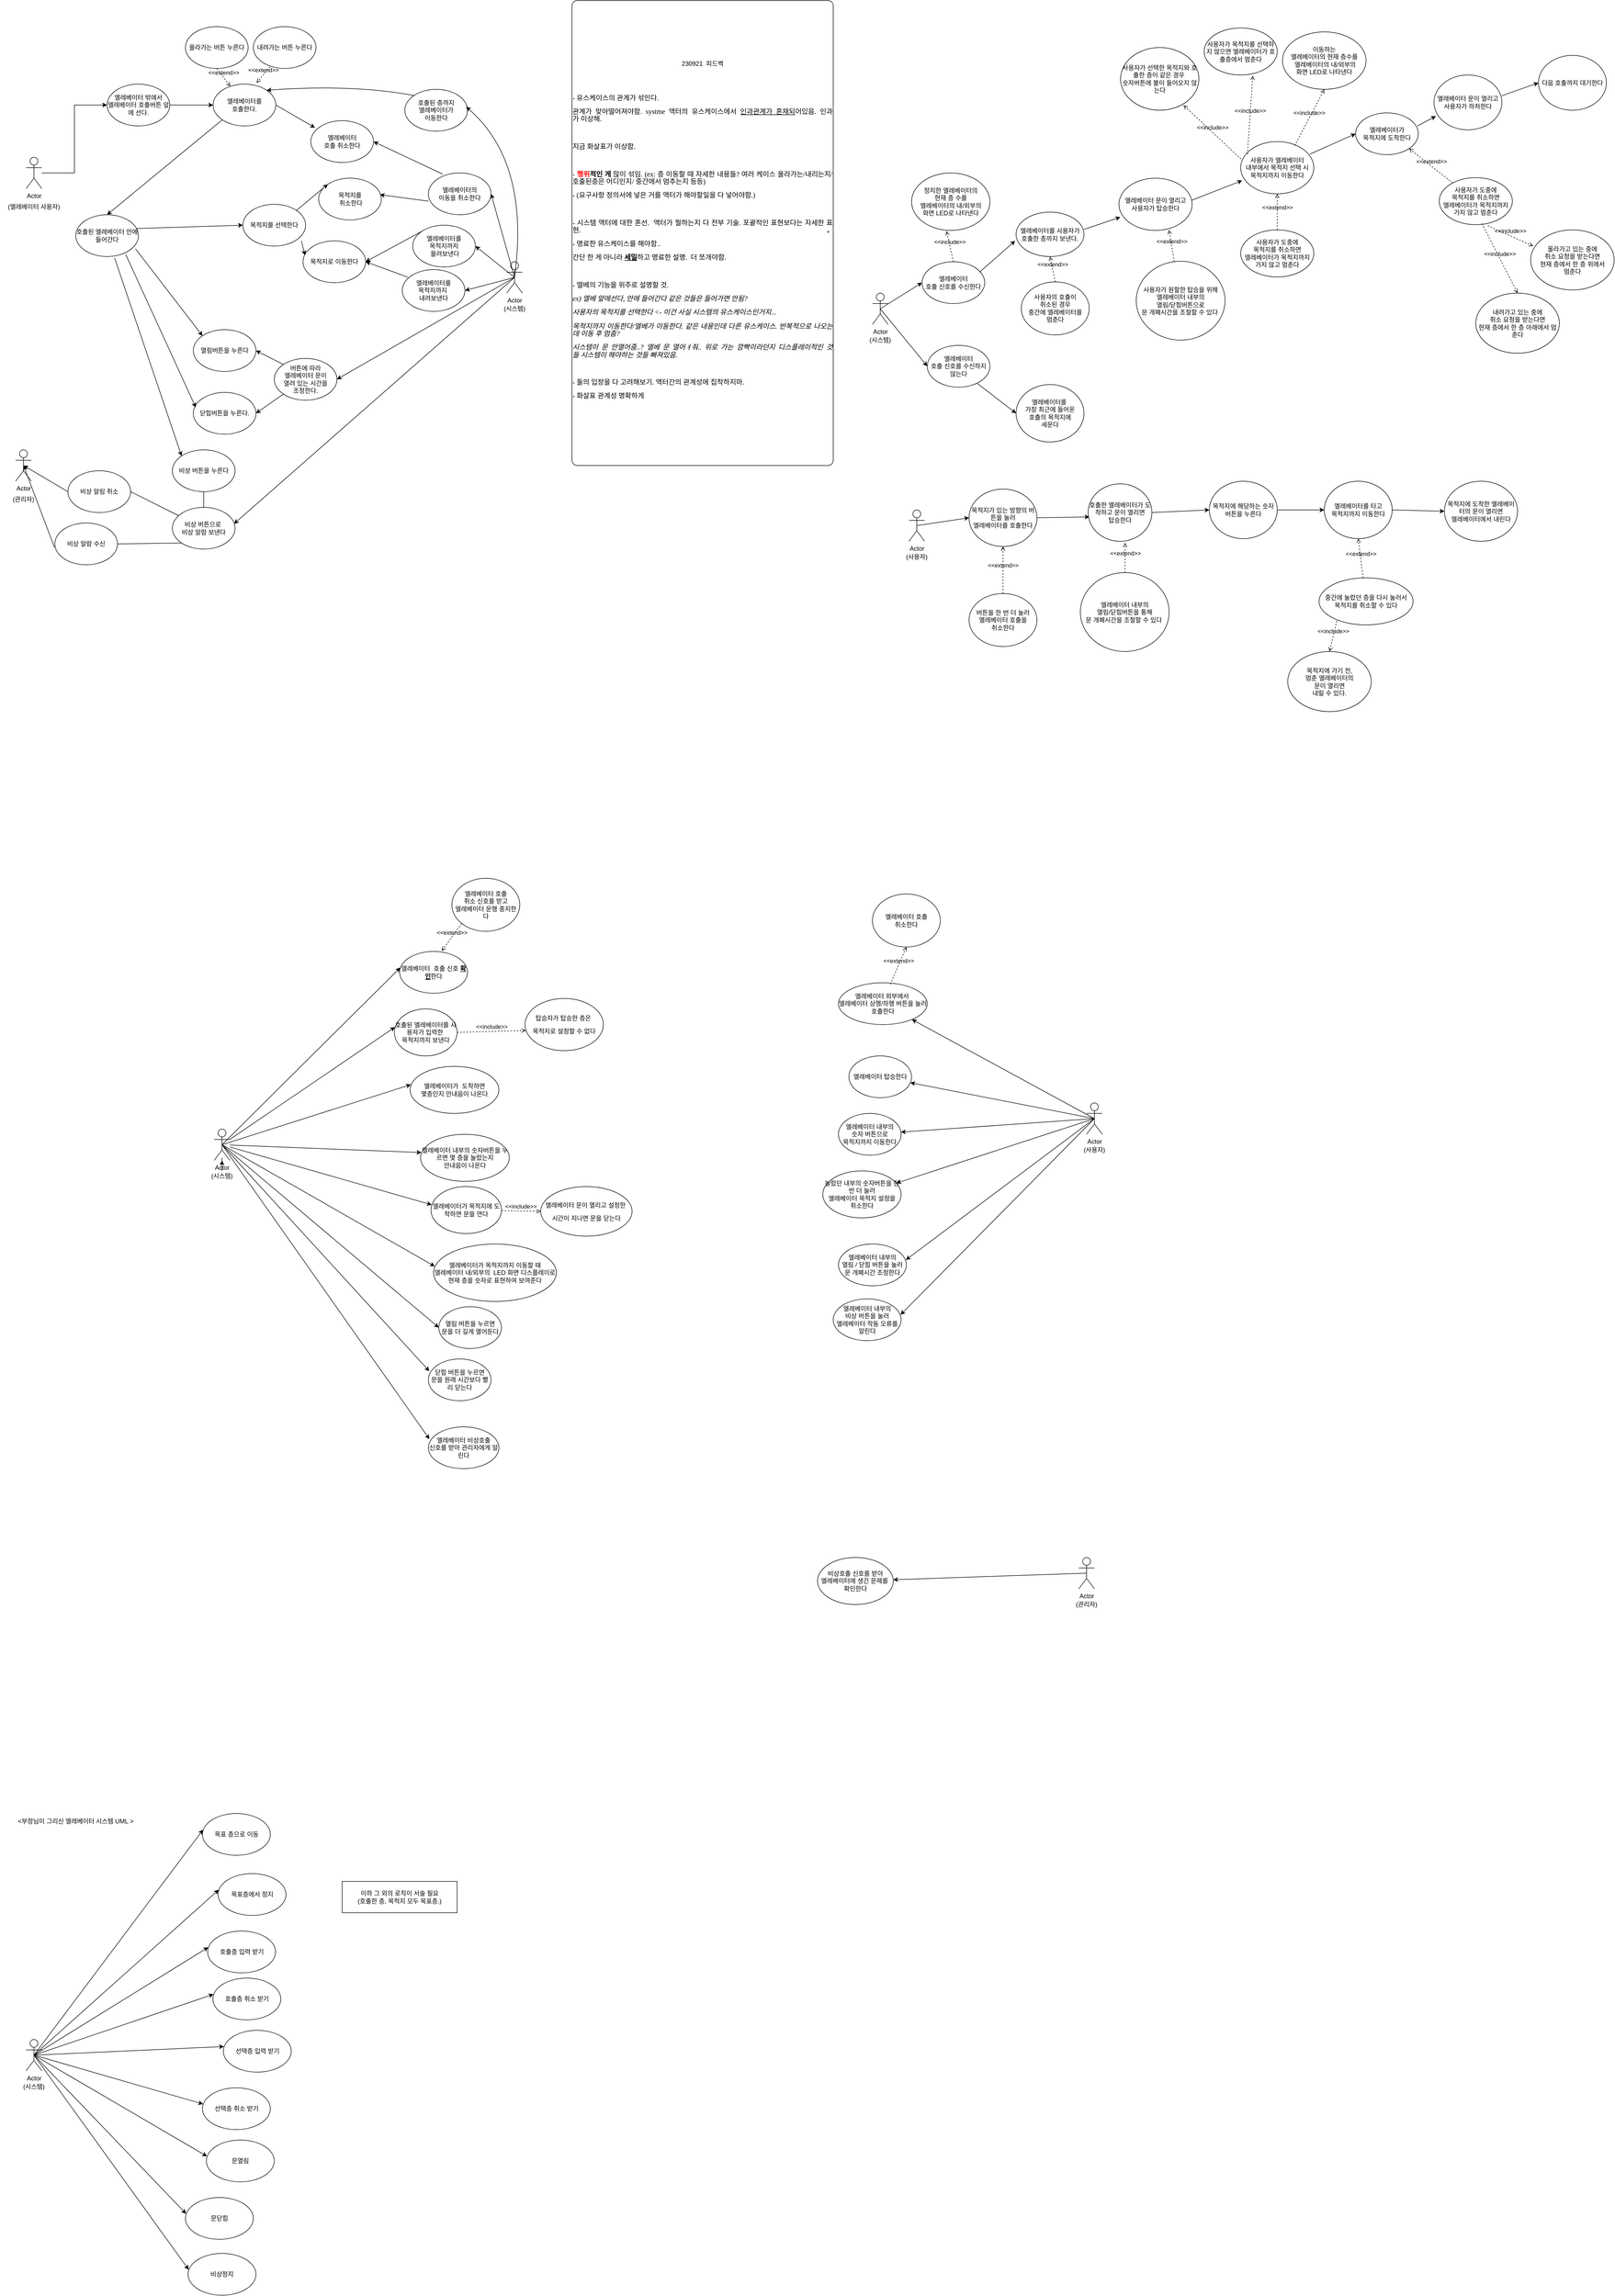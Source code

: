 <mxfile version="22.0.2" type="github">
  <diagram name="페이지-1" id="W_GuoXnU9VPZzK8BfVaY">
    <mxGraphModel dx="2196" dy="1098" grid="1" gridSize="10" guides="1" tooltips="1" connect="1" arrows="1" fold="1" page="1" pageScale="1" pageWidth="827" pageHeight="1169" math="0" shadow="0">
      <root>
        <mxCell id="0" />
        <mxCell id="1" parent="0" />
        <mxCell id="Ewi4ONr6DaGeuIS63GaE-8" value="" style="edgeStyle=orthogonalEdgeStyle;rounded=0;orthogonalLoop=1;jettySize=auto;html=1;entryX=0;entryY=0.5;entryDx=0;entryDy=0;" parent="1" source="Ewi4ONr6DaGeuIS63GaE-1" target="Ewi4ONr6DaGeuIS63GaE-9" edge="1">
          <mxGeometry relative="1" as="geometry">
            <mxPoint x="140" y="380" as="targetPoint" />
          </mxGeometry>
        </mxCell>
        <mxCell id="Ewi4ONr6DaGeuIS63GaE-1" value="Actor" style="shape=umlActor;verticalLabelPosition=bottom;verticalAlign=top;html=1;outlineConnect=0;" parent="1" vertex="1">
          <mxGeometry x="55" y="350" width="30" height="60" as="geometry" />
        </mxCell>
        <mxCell id="Ewi4ONr6DaGeuIS63GaE-2" value="Actor" style="shape=umlActor;verticalLabelPosition=bottom;verticalAlign=top;html=1;outlineConnect=0;" parent="1" vertex="1">
          <mxGeometry x="35" y="910" width="30" height="60" as="geometry" />
        </mxCell>
        <mxCell id="drnFQy5XmnM4WV22o5B0-5" value="" style="edgeStyle=orthogonalEdgeStyle;rounded=0;orthogonalLoop=1;jettySize=auto;html=1;" parent="1" source="Ewi4ONr6DaGeuIS63GaE-9" target="drnFQy5XmnM4WV22o5B0-4" edge="1">
          <mxGeometry relative="1" as="geometry" />
        </mxCell>
        <mxCell id="Ewi4ONr6DaGeuIS63GaE-9" value="엘레베이터 밖에서&lt;br&gt;엘레베이터 호출버튼 앞에 선다." style="ellipse;whiteSpace=wrap;html=1;" parent="1" vertex="1">
          <mxGeometry x="210" y="210" width="120" height="80" as="geometry" />
        </mxCell>
        <mxCell id="Ewi4ONr6DaGeuIS63GaE-15" value="호출된 엘레베이터 안에 들어간다" style="ellipse;whiteSpace=wrap;html=1;" parent="1" vertex="1">
          <mxGeometry x="150" y="460" width="120" height="80" as="geometry" />
        </mxCell>
        <mxCell id="Ewi4ONr6DaGeuIS63GaE-16" value="내려가는 버튼 누른다" style="ellipse;whiteSpace=wrap;html=1;" parent="1" vertex="1">
          <mxGeometry x="490" y="100" width="120" height="80" as="geometry" />
        </mxCell>
        <mxCell id="Ewi4ONr6DaGeuIS63GaE-18" value="올라가는 버튼 누른다" style="ellipse;whiteSpace=wrap;html=1;" parent="1" vertex="1">
          <mxGeometry x="360" y="100" width="120" height="80" as="geometry" />
        </mxCell>
        <mxCell id="Ewi4ONr6DaGeuIS63GaE-21" value="목적지로 이동한다" style="ellipse;whiteSpace=wrap;html=1;" parent="1" vertex="1">
          <mxGeometry x="585" y="510" width="120" height="80" as="geometry" />
        </mxCell>
        <mxCell id="Ewi4ONr6DaGeuIS63GaE-24" value="목적지를&lt;br&gt;&amp;nbsp;취소한다" style="ellipse;whiteSpace=wrap;html=1;" parent="1" vertex="1">
          <mxGeometry x="615" y="390" width="120" height="80" as="geometry" />
        </mxCell>
        <mxCell id="Ewi4ONr6DaGeuIS63GaE-25" value="열림버튼을 누른다" style="ellipse;whiteSpace=wrap;html=1;" parent="1" vertex="1">
          <mxGeometry x="375" y="680" width="120" height="80" as="geometry" />
        </mxCell>
        <mxCell id="Ewi4ONr6DaGeuIS63GaE-27" value="닫힘버튼을 누른다." style="ellipse;whiteSpace=wrap;html=1;" parent="1" vertex="1">
          <mxGeometry x="375" y="800" width="120" height="80" as="geometry" />
        </mxCell>
        <mxCell id="Ewi4ONr6DaGeuIS63GaE-29" value="비상 버튼으로&amp;nbsp;&lt;br&gt;비상 알람 보낸다" style="ellipse;whiteSpace=wrap;html=1;" parent="1" vertex="1">
          <mxGeometry x="335" y="1020" width="120" height="80" as="geometry" />
        </mxCell>
        <mxCell id="Ewi4ONr6DaGeuIS63GaE-31" value="비상 알림 취소" style="ellipse;whiteSpace=wrap;html=1;" parent="1" vertex="1">
          <mxGeometry x="135" y="950" width="120" height="80" as="geometry" />
        </mxCell>
        <mxCell id="Ewi4ONr6DaGeuIS63GaE-32" value="(엘레베이터 사용자)" style="text;html=1;strokeColor=none;fillColor=none;align=center;verticalAlign=middle;whiteSpace=wrap;rounded=0;" parent="1" vertex="1">
          <mxGeometry x="5" y="420" width="130" height="50" as="geometry" />
        </mxCell>
        <mxCell id="Ewi4ONr6DaGeuIS63GaE-34" value="" style="endArrow=classic;html=1;rounded=0;exitX=0;exitY=0.5;exitDx=0;exitDy=0;entryX=0.5;entryY=0.5;entryDx=0;entryDy=0;entryPerimeter=0;" parent="1" source="Ewi4ONr6DaGeuIS63GaE-31" target="Ewi4ONr6DaGeuIS63GaE-2" edge="1">
          <mxGeometry width="50" height="50" relative="1" as="geometry">
            <mxPoint x="15" y="840" as="sourcePoint" />
            <mxPoint x="35" y="710" as="targetPoint" />
          </mxGeometry>
        </mxCell>
        <mxCell id="Ewi4ONr6DaGeuIS63GaE-35" value="(관리자)" style="text;html=1;strokeColor=none;fillColor=none;align=center;verticalAlign=middle;whiteSpace=wrap;rounded=0;" parent="1" vertex="1">
          <mxGeometry x="20" y="990" width="60" height="30" as="geometry" />
        </mxCell>
        <mxCell id="Ewi4ONr6DaGeuIS63GaE-36" value="비상 알람 수신" style="ellipse;whiteSpace=wrap;html=1;" parent="1" vertex="1">
          <mxGeometry x="110" y="1050" width="120" height="80" as="geometry" />
        </mxCell>
        <mxCell id="Ewi4ONr6DaGeuIS63GaE-38" value="" style="endArrow=classic;html=1;rounded=0;entryX=0.5;entryY=0.5;entryDx=0;entryDy=0;entryPerimeter=0;exitX=-0.006;exitY=0.584;exitDx=0;exitDy=0;exitPerimeter=0;" parent="1" source="Ewi4ONr6DaGeuIS63GaE-36" target="Ewi4ONr6DaGeuIS63GaE-2" edge="1">
          <mxGeometry width="50" height="50" relative="1" as="geometry">
            <mxPoint x="165" y="820" as="sourcePoint" />
            <mxPoint x="430" y="940" as="targetPoint" />
          </mxGeometry>
        </mxCell>
        <mxCell id="EPBAZvmlNL338WjJrP5A-1" value="" style="endArrow=none;html=1;rounded=0;exitX=1;exitY=0.5;exitDx=0;exitDy=0;entryX=0;entryY=1;entryDx=0;entryDy=0;" parent="1" source="Ewi4ONr6DaGeuIS63GaE-36" target="Ewi4ONr6DaGeuIS63GaE-29" edge="1">
          <mxGeometry width="50" height="50" relative="1" as="geometry">
            <mxPoint x="530" y="1070" as="sourcePoint" />
            <mxPoint x="775" y="620" as="targetPoint" />
          </mxGeometry>
        </mxCell>
        <mxCell id="EPBAZvmlNL338WjJrP5A-10" value="" style="endArrow=none;html=1;rounded=0;exitX=1;exitY=0.5;exitDx=0;exitDy=0;" parent="1" source="Ewi4ONr6DaGeuIS63GaE-31" target="Ewi4ONr6DaGeuIS63GaE-29" edge="1">
          <mxGeometry width="50" height="50" relative="1" as="geometry">
            <mxPoint x="427" y="783" as="sourcePoint" />
            <mxPoint x="334" y="729" as="targetPoint" />
          </mxGeometry>
        </mxCell>
        <mxCell id="EPBAZvmlNL338WjJrP5A-13" value="엘레베이터&lt;br&gt;호출 취소한다" style="ellipse;whiteSpace=wrap;html=1;" parent="1" vertex="1">
          <mxGeometry x="600" y="280" width="120" height="80" as="geometry" />
        </mxCell>
        <mxCell id="drnFQy5XmnM4WV22o5B0-1" value="Actor" style="shape=umlActor;verticalLabelPosition=bottom;verticalAlign=top;html=1;outlineConnect=0;" parent="1" vertex="1">
          <mxGeometry x="975" y="550" width="30" height="60" as="geometry" />
        </mxCell>
        <mxCell id="drnFQy5XmnM4WV22o5B0-2" value="(시스템)" style="text;html=1;strokeColor=none;fillColor=none;align=center;verticalAlign=middle;whiteSpace=wrap;rounded=0;" parent="1" vertex="1">
          <mxGeometry x="960" y="625" width="60" height="30" as="geometry" />
        </mxCell>
        <mxCell id="drnFQy5XmnM4WV22o5B0-4" value="엘레베이터를 &lt;br&gt;호출한다." style="ellipse;whiteSpace=wrap;html=1;" parent="1" vertex="1">
          <mxGeometry x="413" y="210" width="120" height="80" as="geometry" />
        </mxCell>
        <mxCell id="drnFQy5XmnM4WV22o5B0-12" value="" style="endArrow=classic;html=1;rounded=0;exitX=0.5;exitY=0.5;exitDx=0;exitDy=0;exitPerimeter=0;entryX=1;entryY=0.5;entryDx=0;entryDy=0;" parent="1" source="drnFQy5XmnM4WV22o5B0-1" target="drnFQy5XmnM4WV22o5B0-13" edge="1">
          <mxGeometry width="50" height="50" relative="1" as="geometry">
            <mxPoint x="275" y="490" as="sourcePoint" />
            <mxPoint x="795" y="580" as="targetPoint" />
          </mxGeometry>
        </mxCell>
        <mxCell id="drnFQy5XmnM4WV22o5B0-13" value="엘레베이터를&lt;br&gt;목적지까지&lt;br&gt;&amp;nbsp;올려보낸다" style="ellipse;whiteSpace=wrap;html=1;" parent="1" vertex="1">
          <mxGeometry x="795" y="480" width="120" height="80" as="geometry" />
        </mxCell>
        <mxCell id="drnFQy5XmnM4WV22o5B0-14" value="엘레베이터를&lt;br&gt;목적지까지&amp;nbsp; &lt;br&gt;내려보낸다" style="ellipse;whiteSpace=wrap;html=1;" parent="1" vertex="1">
          <mxGeometry x="775" y="565" width="120" height="80" as="geometry" />
        </mxCell>
        <mxCell id="drnFQy5XmnM4WV22o5B0-15" value="" style="endArrow=classic;html=1;rounded=0;exitX=0.5;exitY=0.5;exitDx=0;exitDy=0;exitPerimeter=0;entryX=1;entryY=0.5;entryDx=0;entryDy=0;" parent="1" source="drnFQy5XmnM4WV22o5B0-1" target="drnFQy5XmnM4WV22o5B0-14" edge="1">
          <mxGeometry width="50" height="50" relative="1" as="geometry">
            <mxPoint x="875" y="650" as="sourcePoint" />
            <mxPoint x="798" y="570" as="targetPoint" />
          </mxGeometry>
        </mxCell>
        <mxCell id="drnFQy5XmnM4WV22o5B0-16" value="" style="endArrow=classic;html=1;rounded=0;exitX=0;exitY=0;exitDx=0;exitDy=0;entryX=1;entryY=0.5;entryDx=0;entryDy=0;" parent="1" source="drnFQy5XmnM4WV22o5B0-13" target="Ewi4ONr6DaGeuIS63GaE-21" edge="1">
          <mxGeometry width="50" height="50" relative="1" as="geometry">
            <mxPoint x="662" y="540" as="sourcePoint" />
            <mxPoint x="585" y="460" as="targetPoint" />
          </mxGeometry>
        </mxCell>
        <mxCell id="drnFQy5XmnM4WV22o5B0-17" value="" style="endArrow=classic;html=1;rounded=0;exitX=0.09;exitY=0.182;exitDx=0;exitDy=0;entryX=1;entryY=0.5;entryDx=0;entryDy=0;exitPerimeter=0;" parent="1" source="drnFQy5XmnM4WV22o5B0-14" target="Ewi4ONr6DaGeuIS63GaE-21" edge="1">
          <mxGeometry width="50" height="50" relative="1" as="geometry">
            <mxPoint x="785" y="520" as="sourcePoint" />
            <mxPoint x="600" y="470" as="targetPoint" />
          </mxGeometry>
        </mxCell>
        <mxCell id="drnFQy5XmnM4WV22o5B0-21" value="목적지를 선택한다" style="ellipse;whiteSpace=wrap;html=1;" parent="1" vertex="1">
          <mxGeometry x="470" y="440" width="120" height="80" as="geometry" />
        </mxCell>
        <mxCell id="drnFQy5XmnM4WV22o5B0-23" value="비상 버튼을 누른다" style="ellipse;whiteSpace=wrap;html=1;" parent="1" vertex="1">
          <mxGeometry x="335" y="910" width="120" height="80" as="geometry" />
        </mxCell>
        <mxCell id="drnFQy5XmnM4WV22o5B0-26" value="" style="endArrow=classic;html=1;rounded=0;exitX=0.5;exitY=0.5;exitDx=0;exitDy=0;exitPerimeter=0;entryX=0.983;entryY=0.394;entryDx=0;entryDy=0;entryPerimeter=0;" parent="1" source="drnFQy5XmnM4WV22o5B0-1" target="Ewi4ONr6DaGeuIS63GaE-29" edge="1">
          <mxGeometry width="50" height="50" relative="1" as="geometry">
            <mxPoint x="875" y="650" as="sourcePoint" />
            <mxPoint x="695" y="840" as="targetPoint" />
          </mxGeometry>
        </mxCell>
        <mxCell id="drnFQy5XmnM4WV22o5B0-34" value="엘레베이터의 &lt;br&gt;이동을 취소한다" style="ellipse;whiteSpace=wrap;html=1;" parent="1" vertex="1">
          <mxGeometry x="825" y="380" width="120" height="80" as="geometry" />
        </mxCell>
        <mxCell id="drnFQy5XmnM4WV22o5B0-35" value="" style="endArrow=classic;html=1;rounded=0;entryX=1;entryY=0.5;entryDx=0;entryDy=0;exitX=0.5;exitY=0.5;exitDx=0;exitDy=0;exitPerimeter=0;" parent="1" source="drnFQy5XmnM4WV22o5B0-1" target="drnFQy5XmnM4WV22o5B0-34" edge="1">
          <mxGeometry width="50" height="50" relative="1" as="geometry">
            <mxPoint x="895" y="590" as="sourcePoint" />
            <mxPoint x="684" y="700" as="targetPoint" />
          </mxGeometry>
        </mxCell>
        <mxCell id="drnFQy5XmnM4WV22o5B0-36" value="" style="endArrow=classic;html=1;rounded=0;exitX=0.001;exitY=0.675;exitDx=0;exitDy=0;entryX=0.977;entryY=0.396;entryDx=0;entryDy=0;exitPerimeter=0;entryPerimeter=0;" parent="1" source="drnFQy5XmnM4WV22o5B0-34" target="Ewi4ONr6DaGeuIS63GaE-24" edge="1">
          <mxGeometry width="50" height="50" relative="1" as="geometry">
            <mxPoint x="671" y="650" as="sourcePoint" />
            <mxPoint x="595" y="600" as="targetPoint" />
          </mxGeometry>
        </mxCell>
        <mxCell id="drnFQy5XmnM4WV22o5B0-38" value="" style="endArrow=classic;html=1;rounded=0;exitX=1;exitY=0;exitDx=0;exitDy=0;entryX=0;entryY=0;entryDx=0;entryDy=0;" parent="1" source="drnFQy5XmnM4WV22o5B0-21" target="Ewi4ONr6DaGeuIS63GaE-24" edge="1">
          <mxGeometry width="50" height="50" relative="1" as="geometry">
            <mxPoint x="575" y="290" as="sourcePoint" />
            <mxPoint x="710" y="299" as="targetPoint" />
          </mxGeometry>
        </mxCell>
        <mxCell id="drnFQy5XmnM4WV22o5B0-39" value="" style="endArrow=classic;html=1;rounded=0;exitX=0.933;exitY=0.875;exitDx=0;exitDy=0;entryX=0.031;entryY=0.344;entryDx=0;entryDy=0;entryPerimeter=0;exitPerimeter=0;" parent="1" source="drnFQy5XmnM4WV22o5B0-21" target="Ewi4ONr6DaGeuIS63GaE-21" edge="1">
          <mxGeometry width="50" height="50" relative="1" as="geometry">
            <mxPoint x="547" y="452" as="sourcePoint" />
            <mxPoint x="643" y="412" as="targetPoint" />
          </mxGeometry>
        </mxCell>
        <mxCell id="drnFQy5XmnM4WV22o5B0-40" value="" style="endArrow=classic;html=1;rounded=0;exitX=0.227;exitY=0.028;exitDx=0;exitDy=0;entryX=1;entryY=0.5;entryDx=0;entryDy=0;exitPerimeter=0;" parent="1" source="drnFQy5XmnM4WV22o5B0-34" target="EPBAZvmlNL338WjJrP5A-13" edge="1">
          <mxGeometry width="50" height="50" relative="1" as="geometry">
            <mxPoint x="746" y="435" as="sourcePoint" />
            <mxPoint x="642" y="462" as="targetPoint" />
          </mxGeometry>
        </mxCell>
        <mxCell id="drnFQy5XmnM4WV22o5B0-45" value="호출된 층까지&lt;br&gt;엘레베이터가&lt;br&gt;이동한다" style="ellipse;whiteSpace=wrap;html=1;" parent="1" vertex="1">
          <mxGeometry x="780" y="220" width="120" height="80" as="geometry" />
        </mxCell>
        <mxCell id="drnFQy5XmnM4WV22o5B0-48" value="버튼에 따라&lt;br&gt;엘레베이터 문이 &lt;br&gt;열려 있는 시간을 &lt;br&gt;조정한다." style="ellipse;whiteSpace=wrap;html=1;" parent="1" vertex="1">
          <mxGeometry x="530" y="735" width="120" height="80" as="geometry" />
        </mxCell>
        <mxCell id="drnFQy5XmnM4WV22o5B0-49" value="" style="endArrow=classic;html=1;rounded=0;exitX=0.5;exitY=0.5;exitDx=0;exitDy=0;exitPerimeter=0;entryX=1;entryY=0.5;entryDx=0;entryDy=0;" parent="1" source="drnFQy5XmnM4WV22o5B0-1" target="drnFQy5XmnM4WV22o5B0-48" edge="1">
          <mxGeometry width="50" height="50" relative="1" as="geometry">
            <mxPoint x="845" y="720" as="sourcePoint" />
            <mxPoint x="653" y="710" as="targetPoint" />
          </mxGeometry>
        </mxCell>
        <mxCell id="drnFQy5XmnM4WV22o5B0-50" value="" style="endArrow=classic;html=1;rounded=0;exitX=0;exitY=1;exitDx=0;exitDy=0;entryX=1;entryY=0.5;entryDx=0;entryDy=0;" parent="1" source="drnFQy5XmnM4WV22o5B0-48" target="Ewi4ONr6DaGeuIS63GaE-27" edge="1">
          <mxGeometry width="50" height="50" relative="1" as="geometry">
            <mxPoint x="548" y="834" as="sourcePoint" />
            <mxPoint x="455" y="822" as="targetPoint" />
          </mxGeometry>
        </mxCell>
        <mxCell id="drnFQy5XmnM4WV22o5B0-51" value="" style="endArrow=classic;html=1;rounded=0;exitX=0;exitY=0;exitDx=0;exitDy=0;entryX=1;entryY=0.5;entryDx=0;entryDy=0;" parent="1" source="drnFQy5XmnM4WV22o5B0-48" target="Ewi4ONr6DaGeuIS63GaE-25" edge="1">
          <mxGeometry width="50" height="50" relative="1" as="geometry">
            <mxPoint x="575" y="782" as="sourcePoint" />
            <mxPoint x="528" y="740" as="targetPoint" />
          </mxGeometry>
        </mxCell>
        <mxCell id="drnFQy5XmnM4WV22o5B0-57" value="&amp;lt;&amp;lt;extend&amp;gt;&amp;gt;" style="html=1;verticalAlign=bottom;labelBackgroundColor=none;endArrow=open;endFill=0;dashed=1;rounded=0;exitX=0.5;exitY=1;exitDx=0;exitDy=0;" parent="1" source="Ewi4ONr6DaGeuIS63GaE-18" target="drnFQy5XmnM4WV22o5B0-4" edge="1">
          <mxGeometry width="160" relative="1" as="geometry">
            <mxPoint x="860" y="610" as="sourcePoint" />
            <mxPoint x="970" y="690" as="targetPoint" />
          </mxGeometry>
        </mxCell>
        <mxCell id="drnFQy5XmnM4WV22o5B0-58" value="&amp;lt;&amp;lt;extend&amp;gt;&amp;gt;" style="html=1;verticalAlign=bottom;labelBackgroundColor=none;endArrow=open;endFill=0;dashed=1;rounded=0;exitX=0.266;exitY=0.962;exitDx=0;exitDy=0;exitPerimeter=0;entryX=0.693;entryY=-0.031;entryDx=0;entryDy=0;entryPerimeter=0;" parent="1" source="Ewi4ONr6DaGeuIS63GaE-16" target="drnFQy5XmnM4WV22o5B0-4" edge="1">
          <mxGeometry width="160" relative="1" as="geometry">
            <mxPoint x="430" y="190" as="sourcePoint" />
            <mxPoint x="445" y="300" as="targetPoint" />
          </mxGeometry>
        </mxCell>
        <mxCell id="drnFQy5XmnM4WV22o5B0-61" value="" style="endArrow=classic;html=1;rounded=0;exitX=0;exitY=1;exitDx=0;exitDy=0;entryX=0.5;entryY=0;entryDx=0;entryDy=0;" parent="1" source="drnFQy5XmnM4WV22o5B0-4" target="Ewi4ONr6DaGeuIS63GaE-15" edge="1">
          <mxGeometry width="50" height="50" relative="1" as="geometry">
            <mxPoint x="457" y="540" as="sourcePoint" />
            <mxPoint x="499" y="578" as="targetPoint" />
          </mxGeometry>
        </mxCell>
        <mxCell id="drnFQy5XmnM4WV22o5B0-62" value="" style="endArrow=classic;html=1;rounded=0;exitX=0.973;exitY=0.329;exitDx=0;exitDy=0;entryX=0;entryY=0.5;entryDx=0;entryDy=0;exitPerimeter=0;" parent="1" source="Ewi4ONr6DaGeuIS63GaE-15" target="drnFQy5XmnM4WV22o5B0-21" edge="1">
          <mxGeometry width="50" height="50" relative="1" as="geometry">
            <mxPoint x="862" y="392" as="sourcePoint" />
            <mxPoint x="735" y="220" as="targetPoint" />
          </mxGeometry>
        </mxCell>
        <mxCell id="drnFQy5XmnM4WV22o5B0-63" value="" style="endArrow=classic;html=1;rounded=0;exitX=0.953;exitY=0.815;exitDx=0;exitDy=0;entryX=0;entryY=0;entryDx=0;entryDy=0;exitPerimeter=0;" parent="1" source="Ewi4ONr6DaGeuIS63GaE-15" target="Ewi4ONr6DaGeuIS63GaE-25" edge="1">
          <mxGeometry width="50" height="50" relative="1" as="geometry">
            <mxPoint x="277" y="496" as="sourcePoint" />
            <mxPoint x="480" y="490" as="targetPoint" />
          </mxGeometry>
        </mxCell>
        <mxCell id="drnFQy5XmnM4WV22o5B0-64" value="" style="endArrow=classic;html=1;rounded=0;exitX=0.796;exitY=0.947;exitDx=0;exitDy=0;entryX=0.039;entryY=0.359;entryDx=0;entryDy=0;exitPerimeter=0;entryPerimeter=0;" parent="1" source="Ewi4ONr6DaGeuIS63GaE-15" target="Ewi4ONr6DaGeuIS63GaE-27" edge="1">
          <mxGeometry width="50" height="50" relative="1" as="geometry">
            <mxPoint x="274" y="535" as="sourcePoint" />
            <mxPoint x="403" y="702" as="targetPoint" />
          </mxGeometry>
        </mxCell>
        <mxCell id="drnFQy5XmnM4WV22o5B0-65" value="" style="endArrow=classic;html=1;rounded=0;exitX=0.62;exitY=1.035;exitDx=0;exitDy=0;entryX=0;entryY=0;entryDx=0;entryDy=0;exitPerimeter=0;" parent="1" source="Ewi4ONr6DaGeuIS63GaE-15" target="drnFQy5XmnM4WV22o5B0-23" edge="1">
          <mxGeometry width="50" height="50" relative="1" as="geometry">
            <mxPoint x="256" y="546" as="sourcePoint" />
            <mxPoint x="390" y="839" as="targetPoint" />
          </mxGeometry>
        </mxCell>
        <mxCell id="drnFQy5XmnM4WV22o5B0-66" value="" style="endArrow=classic;html=1;rounded=0;exitX=1;exitY=0.5;exitDx=0;exitDy=0;entryX=0.066;entryY=0.168;entryDx=0;entryDy=0;entryPerimeter=0;" parent="1" source="drnFQy5XmnM4WV22o5B0-4" target="EPBAZvmlNL338WjJrP5A-13" edge="1">
          <mxGeometry width="50" height="50" relative="1" as="geometry">
            <mxPoint x="582" y="462" as="sourcePoint" />
            <mxPoint x="643" y="412" as="targetPoint" />
          </mxGeometry>
        </mxCell>
        <mxCell id="drnFQy5XmnM4WV22o5B0-68" value="" style="curved=1;endArrow=classic;html=1;rounded=0;exitX=0.5;exitY=0.5;exitDx=0;exitDy=0;exitPerimeter=0;entryX=0.977;entryY=0.418;entryDx=0;entryDy=0;entryPerimeter=0;" parent="1" source="drnFQy5XmnM4WV22o5B0-1" target="drnFQy5XmnM4WV22o5B0-45" edge="1">
          <mxGeometry width="50" height="50" relative="1" as="geometry">
            <mxPoint x="910" y="670" as="sourcePoint" />
            <mxPoint x="880" y="190" as="targetPoint" />
            <Array as="points">
              <mxPoint x="1020" y="360" />
            </Array>
          </mxGeometry>
        </mxCell>
        <mxCell id="drnFQy5XmnM4WV22o5B0-69" value="" style="curved=1;endArrow=classic;html=1;rounded=0;exitX=0;exitY=0;exitDx=0;exitDy=0;entryX=1;entryY=0;entryDx=0;entryDy=0;" parent="1" source="drnFQy5XmnM4WV22o5B0-45" target="drnFQy5XmnM4WV22o5B0-4" edge="1">
          <mxGeometry width="50" height="50" relative="1" as="geometry">
            <mxPoint x="1000" y="590" as="sourcePoint" />
            <mxPoint x="907" y="263" as="targetPoint" />
            <Array as="points">
              <mxPoint x="680" y="210" />
            </Array>
          </mxGeometry>
        </mxCell>
        <mxCell id="drnFQy5XmnM4WV22o5B0-70" value="" style="endArrow=none;html=1;rounded=0;exitX=0.5;exitY=0;exitDx=0;exitDy=0;entryX=0.5;entryY=1;entryDx=0;entryDy=0;" parent="1" source="Ewi4ONr6DaGeuIS63GaE-29" target="drnFQy5XmnM4WV22o5B0-23" edge="1">
          <mxGeometry width="50" height="50" relative="1" as="geometry">
            <mxPoint x="400" y="1010" as="sourcePoint" />
            <mxPoint x="960" y="620" as="targetPoint" />
          </mxGeometry>
        </mxCell>
        <mxCell id="drnFQy5XmnM4WV22o5B0-73" value="230921&amp;nbsp; 피드백&lt;br&gt;&lt;br&gt;&lt;p style=&quot;line-height:107.917%;margin-bottom:8pt;text-align:justify;&quot;&gt;&lt;br&gt;&lt;/p&gt;&lt;p style=&quot;line-height:107.917%;margin-bottom:8pt;text-align:justify;&quot;&gt;&lt;span style=&quot;font-family: &amp;quot;맑은 고딕&amp;quot;; font-size: 10pt; line-height: 107.917%;&quot; dir=&quot;LTR&quot; lang=&quot;en-US&quot;&gt;-&amp;nbsp;유스케이스의&amp;nbsp;관계가&amp;nbsp;섞인다.&amp;nbsp;&lt;/span&gt;&lt;/p&gt;&lt;p style=&quot;line-height:107.917%;margin-bottom:8pt;text-align:justify;&quot;&gt;&lt;span style=&quot;font-family: &amp;quot;맑은 고딕&amp;quot;; font-size: 10pt; line-height: 107.917%;&quot; dir=&quot;LTR&quot; lang=&quot;en-US&quot;&gt;관계가&amp;nbsp;맞아떨어져야함.&amp;nbsp;systme&amp;nbsp;액터의&amp;nbsp;유스케이스에서&amp;nbsp;&lt;/span&gt;&lt;span style=&quot;font-family: &amp;quot;맑은 고딕&amp;quot;; font-size: 10pt; line-height: 107.917%;&quot; dir=&quot;LTR&quot; lang=&quot;en-US&quot;&gt;&lt;u&gt;인과관계가&amp;nbsp;혼재되&lt;/u&gt;&lt;/span&gt;&lt;span style=&quot;font-family: &amp;quot;맑은 고딕&amp;quot;; font-size: 10pt; line-height: 107.917%;&quot; dir=&quot;LTR&quot; lang=&quot;en-US&quot;&gt;어있음.&amp;nbsp;인과가&amp;nbsp;이상해.&lt;/span&gt;&lt;/p&gt;&lt;p style=&quot;line-height:107.917%;margin-bottom:8pt;text-align:justify;&quot;&gt;&lt;span style=&quot;font-family: &amp;quot;맑은 고딕&amp;quot;; font-size: 10pt; line-height: 107.917%;&quot; dir=&quot;LTR&quot; lang=&quot;en-US&quot;&gt;&amp;nbsp;&lt;/span&gt;&lt;/p&gt;&lt;p style=&quot;line-height:107.917%;margin-bottom:8pt;text-align:justify;&quot;&gt;&lt;span style=&quot;font-family: &amp;quot;맑은 고딕&amp;quot;; font-size: 10pt; line-height: 107.917%;&quot; dir=&quot;LTR&quot; lang=&quot;en-US&quot;&gt;지금&amp;nbsp;화살표가&amp;nbsp;이상함.&amp;nbsp;&lt;/span&gt;&lt;/p&gt;&lt;p style=&quot;line-height:107.917%;margin-bottom:8pt;text-align:justify;&quot;&gt;&lt;span style=&quot;font-family: &amp;quot;맑은 고딕&amp;quot;; font-size: 10pt; line-height: 107.917%;&quot; dir=&quot;LTR&quot; lang=&quot;en-US&quot;&gt;&amp;nbsp;&lt;/span&gt;&lt;/p&gt;&lt;p style=&quot;line-height:107.917%;margin-bottom:8pt;text-align:justify;&quot;&gt;&lt;span style=&quot;font-family: &amp;quot;맑은 고딕&amp;quot;; font-size: 10pt; line-height: 107.917%;&quot; dir=&quot;LTR&quot; lang=&quot;en-US&quot;&gt;-&amp;nbsp;&lt;/span&gt;&lt;span style=&quot;font-family: &amp;quot;맑은 고딕&amp;quot;; font-size: 10pt; font-weight: bold; color: rgb(255, 0, 0); line-height: 107.917%;&quot; dir=&quot;LTR&quot; lang=&quot;en-US&quot;&gt;&lt;b&gt;행위&lt;/b&gt;&lt;/span&gt;&lt;span style=&quot;font-family: &amp;quot;맑은 고딕&amp;quot;; font-size: 10pt; font-weight: bold; line-height: 107.917%;&quot; dir=&quot;LTR&quot; lang=&quot;en-US&quot;&gt;&lt;b&gt;적인&amp;nbsp;게&lt;/b&gt;&lt;/span&gt;&lt;span style=&quot;font-family: &amp;quot;맑은 고딕&amp;quot;; font-size: 10pt; line-height: 107.917%;&quot; dir=&quot;LTR&quot; lang=&quot;en-US&quot;&gt;&amp;nbsp;많이&amp;nbsp;섞임.&amp;nbsp;(ex:&amp;nbsp;층&amp;nbsp;이동할&amp;nbsp;때&amp;nbsp;자세한&amp;nbsp;내용들?&amp;nbsp;여러&amp;nbsp;케이스&amp;nbsp;올라가는/내리는지/호출된층은&amp;nbsp;어디인지/&amp;nbsp;중간에서&amp;nbsp;멈추는지&amp;nbsp;등등)&lt;/span&gt;&lt;/p&gt;&lt;p style=&quot;line-height:107.917%;margin-bottom:8pt;text-align:justify;&quot;&gt;&lt;span style=&quot;font-family: &amp;quot;맑은 고딕&amp;quot;; font-size: 10pt; line-height: 107.917%;&quot; dir=&quot;LTR&quot; lang=&quot;en-US&quot;&gt;-&amp;nbsp;&lt;/span&gt;&lt;span style=&quot;font-family: &amp;quot;맑은 고딕&amp;quot;; font-size: 10pt; line-height: 107.917%;&quot; dir=&quot;LTR&quot; lang=&quot;en-US&quot;&gt;(요구사항&amp;nbsp;정의서에&amp;nbsp;넣은&amp;nbsp;거를&amp;nbsp;액터가&amp;nbsp;해야할일을&amp;nbsp;다&amp;nbsp;넣어야함.)&lt;/span&gt;&lt;/p&gt;&lt;p style=&quot;line-height:107.917%;margin-bottom:8pt;text-align:justify;&quot;&gt;&lt;span style=&quot;font-family: &amp;quot;맑은 고딕&amp;quot;; font-size: 10pt; line-height: 107.917%;&quot; dir=&quot;LTR&quot; lang=&quot;en-US&quot;&gt;&amp;nbsp;&lt;/span&gt;&lt;/p&gt;&lt;p style=&quot;line-height:107.917%;margin-bottom:8pt;text-align:justify;&quot;&gt;&lt;span style=&quot;font-family: &amp;quot;맑은 고딕&amp;quot;; font-size: 10pt; line-height: 107.917%;&quot; dir=&quot;LTR&quot; lang=&quot;en-US&quot;&gt;-&amp;nbsp;시스템&amp;nbsp;액터에&amp;nbsp;대한&amp;nbsp;혼선.&amp;nbsp;&amp;nbsp;액터가&amp;nbsp;뭘하는지&amp;nbsp;다&amp;nbsp;전부&amp;nbsp;기술.&amp;nbsp;포괄적인&amp;nbsp;표현보다는&amp;nbsp;자세한&amp;nbsp;표현.&lt;/span&gt;&lt;/p&gt;&lt;p style=&quot;line-height:107.917%;margin-bottom:8pt;text-align:justify;&quot;&gt;&lt;span style=&quot;font-family: &amp;quot;맑은 고딕&amp;quot;; font-size: 10pt; line-height: 107.917%;&quot; dir=&quot;LTR&quot; lang=&quot;en-US&quot;&gt;-&amp;nbsp;명료한&amp;nbsp;유스케이스를&amp;nbsp;해야함..&lt;/span&gt;&lt;/p&gt;&lt;p style=&quot;line-height:107.917%;margin-bottom:8pt;text-align:justify;&quot;&gt;&lt;span style=&quot;font-family: &amp;quot;맑은 고딕&amp;quot;; font-size: 10pt; line-height: 107.917%;&quot; dir=&quot;LTR&quot; lang=&quot;en-US&quot;&gt;간단&amp;nbsp;한&amp;nbsp;게&amp;nbsp;아니라&amp;nbsp;&lt;/span&gt;&lt;span style=&quot;font-family: &amp;quot;맑은 고딕&amp;quot;; font-size: 10pt; font-weight: bold; line-height: 107.917%;&quot; dir=&quot;LTR&quot; lang=&quot;en-US&quot;&gt;&lt;b&gt;&lt;u&gt;세밀&lt;/u&gt;&lt;/b&gt;&lt;/span&gt;&lt;span style=&quot;font-family: &amp;quot;맑은 고딕&amp;quot;; font-size: 10pt; line-height: 107.917%;&quot; dir=&quot;LTR&quot; lang=&quot;en-US&quot;&gt;하고&amp;nbsp;명료한&amp;nbsp;설명.&amp;nbsp;&amp;nbsp;더&amp;nbsp;쪼개야함.&lt;/span&gt;&lt;/p&gt;&lt;p style=&quot;line-height:107.917%;margin-bottom:8pt;text-align:justify;&quot;&gt;&lt;span style=&quot;font-family: &amp;quot;맑은 고딕&amp;quot;; font-size: 10pt; line-height: 107.917%;&quot; dir=&quot;LTR&quot; lang=&quot;en-US&quot;&gt;&amp;nbsp;&lt;/span&gt;&lt;/p&gt;&lt;p style=&quot;line-height:107.917%;margin-bottom:8pt;text-align:justify;&quot;&gt;&lt;span style=&quot;font-family: &amp;quot;맑은 고딕&amp;quot;; font-size: 10pt; line-height: 107.917%;&quot; dir=&quot;LTR&quot; lang=&quot;en-US&quot;&gt;-&amp;nbsp;엘베의&amp;nbsp;기능을&amp;nbsp;위주로&amp;nbsp;설명할&amp;nbsp;것.&lt;/span&gt;&lt;/p&gt;&lt;p style=&quot;line-height:107.917%;margin-bottom:8pt;text-align:justify;&quot;&gt;&lt;span style=&quot;font-family: &amp;quot;맑은 고딕&amp;quot;; font-size: 10pt; font-style: italic; line-height: 107.917%;&quot; dir=&quot;LTR&quot; lang=&quot;en-US&quot;&gt;&lt;i&gt;ex)&amp;nbsp;엘베&amp;nbsp;앞에선다,&amp;nbsp;안에&amp;nbsp;들어간다&amp;nbsp;같은&amp;nbsp;것들은&amp;nbsp;들어가면&amp;nbsp;안됨?&lt;/i&gt;&lt;/span&gt;&lt;/p&gt;&lt;p style=&quot;line-height:107.917%;margin-bottom:8pt;text-align:justify;&quot;&gt;&lt;span style=&quot;font-family: &amp;quot;맑은 고딕&amp;quot;; font-size: 10pt; font-style: italic; line-height: 107.917%;&quot; dir=&quot;LTR&quot; lang=&quot;en-US&quot;&gt;&lt;i&gt;사용자의&amp;nbsp;목적지를&amp;nbsp;선택한다&amp;nbsp;&amp;lt;-&amp;nbsp;이건&amp;nbsp;사실&amp;nbsp;시스템의&amp;nbsp;유스케이스인거지...&lt;/i&gt;&lt;/span&gt;&lt;/p&gt;&lt;p style=&quot;line-height:107.917%;margin-bottom:8pt;text-align:justify;&quot;&gt;&lt;span style=&quot;font-family: &amp;quot;맑은 고딕&amp;quot;; font-size: 10pt; font-style: italic; line-height: 107.917%;&quot; dir=&quot;LTR&quot; lang=&quot;en-US&quot;&gt;&lt;i&gt;목적지까지&amp;nbsp;이동한다/엘베가&amp;nbsp;이동한다.&amp;nbsp;같은&amp;nbsp;내용인데&amp;nbsp;다른&amp;nbsp;유스케이스.&amp;nbsp;반복적으로&amp;nbsp;나오는데&amp;nbsp;이동&amp;nbsp;후&amp;nbsp;멈춤?&amp;nbsp;&lt;/i&gt;&lt;/span&gt;&lt;/p&gt;&lt;p style=&quot;line-height:107.917%;margin-bottom:8pt;text-align:justify;&quot;&gt;&lt;span style=&quot;font-family: &amp;quot;맑은 고딕&amp;quot;; font-size: 10pt; font-style: italic; line-height: 107.917%;&quot; dir=&quot;LTR&quot; lang=&quot;en-US&quot;&gt;&lt;i&gt;시스템이&amp;nbsp;문&amp;nbsp;안열어줌..?&amp;nbsp;엘베&amp;nbsp;문&amp;nbsp;열어ㅕ줘..&amp;nbsp;위로&amp;nbsp;가는&amp;nbsp;깜빡이라던지&amp;nbsp;디스플레이적인&amp;nbsp;것들&amp;nbsp;시스템이&amp;nbsp;해야하는&amp;nbsp;것들&amp;nbsp;빠져있음.&amp;nbsp;&lt;/i&gt;&lt;/span&gt;&lt;/p&gt;&lt;p style=&quot;line-height:107.917%;margin-bottom:8pt;text-align:justify;&quot;&gt;&lt;span style=&quot;font-family: &amp;quot;맑은 고딕&amp;quot;; font-size: 10pt; line-height: 107.917%;&quot; dir=&quot;LTR&quot; lang=&quot;en-US&quot;&gt;&amp;nbsp;&lt;/span&gt;&lt;/p&gt;&lt;p style=&quot;line-height:107.917%;margin-bottom:8pt;text-align:justify;&quot;&gt;&lt;span style=&quot;font-family: &amp;quot;맑은 고딕&amp;quot;; font-size: 10pt; line-height: 107.917%;&quot; dir=&quot;LTR&quot; lang=&quot;en-US&quot;&gt;-&amp;nbsp;둘의&amp;nbsp;입장을&amp;nbsp;다&amp;nbsp;고려해보기.&amp;nbsp;액터간의&amp;nbsp;관계성에&amp;nbsp;집착하지마.&lt;/span&gt;&lt;/p&gt;&lt;p style=&quot;text-align:justify;&quot;&gt;&lt;span style=&quot;font-family: &amp;quot;맑은 고딕&amp;quot;; font-size: 10pt; line-height: 107.917%;&quot; dir=&quot;LTR&quot; lang=&quot;en-US&quot;&gt;-&amp;nbsp;화살표&amp;nbsp;관계성&amp;nbsp;명확하게&lt;/span&gt;&lt;/p&gt;" style="html=1;dashed=0;rounded=1;absoluteArcSize=1;arcSize=20;verticalAlign=middle;align=center;whiteSpace=wrap;" parent="1" vertex="1">
          <mxGeometry x="1100" y="50" width="500" height="890" as="geometry" />
        </mxCell>
        <mxCell id="drnFQy5XmnM4WV22o5B0-74" value="*" style="text;resizeWidth=0;resizeHeight=0;points=[];part=1;verticalAlign=middle;align=center;html=1;" parent="drnFQy5XmnM4WV22o5B0-73" vertex="1">
          <mxGeometry x="1" y="0.5" width="20" height="20" relative="1" as="geometry">
            <mxPoint x="-20" y="-10" as="offset" />
          </mxGeometry>
        </mxCell>
        <mxCell id="yF59_c3yIpq_N1d7a7UC-3" value="Actor" style="shape=umlActor;verticalLabelPosition=bottom;verticalAlign=top;html=1;outlineConnect=0;" parent="1" vertex="1">
          <mxGeometry x="1675" y="610" width="30" height="60" as="geometry" />
        </mxCell>
        <mxCell id="yF59_c3yIpq_N1d7a7UC-4" value="(시스템)" style="text;html=1;strokeColor=none;fillColor=none;align=center;verticalAlign=middle;whiteSpace=wrap;rounded=0;" parent="1" vertex="1">
          <mxGeometry x="1660" y="685" width="60" height="30" as="geometry" />
        </mxCell>
        <mxCell id="yF59_c3yIpq_N1d7a7UC-6" value="사용자가 엘레베이터 &lt;br&gt;내부에서 목적지 선택 시&lt;br&gt;목적지까지 이동한다" style="ellipse;whiteSpace=wrap;html=1;" parent="1" vertex="1">
          <mxGeometry x="2380" y="320" width="140" height="100" as="geometry" />
        </mxCell>
        <mxCell id="yF59_c3yIpq_N1d7a7UC-7" value="" style="endArrow=classic;html=1;rounded=0;exitX=0.5;exitY=0.5;exitDx=0;exitDy=0;exitPerimeter=0;entryX=0;entryY=0.5;entryDx=0;entryDy=0;" parent="1" source="yF59_c3yIpq_N1d7a7UC-3" target="yF59_c3yIpq_N1d7a7UC-9" edge="1">
          <mxGeometry width="50" height="50" relative="1" as="geometry">
            <mxPoint x="1730" y="650" as="sourcePoint" />
            <mxPoint x="1840" y="600" as="targetPoint" />
          </mxGeometry>
        </mxCell>
        <mxCell id="yF59_c3yIpq_N1d7a7UC-9" value="엘레베이터 &lt;br&gt;호출 신호를 수신한다" style="ellipse;whiteSpace=wrap;html=1;" parent="1" vertex="1">
          <mxGeometry x="1770" y="550" width="120" height="80" as="geometry" />
        </mxCell>
        <mxCell id="yF59_c3yIpq_N1d7a7UC-10" value="" style="endArrow=classic;html=1;rounded=0;exitX=0.5;exitY=0.5;exitDx=0;exitDy=0;exitPerimeter=0;entryX=0;entryY=0.5;entryDx=0;entryDy=0;" parent="1" source="yF59_c3yIpq_N1d7a7UC-3" target="yF59_c3yIpq_N1d7a7UC-11" edge="1">
          <mxGeometry width="50" height="50" relative="1" as="geometry">
            <mxPoint x="1740" y="870" as="sourcePoint" />
            <mxPoint x="1890" y="830" as="targetPoint" />
          </mxGeometry>
        </mxCell>
        <mxCell id="yF59_c3yIpq_N1d7a7UC-11" value="엘레베이터 &lt;br&gt;호출 신호를 수신하지 않는다" style="ellipse;whiteSpace=wrap;html=1;" parent="1" vertex="1">
          <mxGeometry x="1780" y="710" width="120" height="80" as="geometry" />
        </mxCell>
        <mxCell id="yF59_c3yIpq_N1d7a7UC-13" value="" style="endArrow=classic;html=1;rounded=0;exitX=0.917;exitY=0.25;exitDx=0;exitDy=0;exitPerimeter=0;entryX=-0.014;entryY=0.647;entryDx=0;entryDy=0;entryPerimeter=0;" parent="1" source="yF59_c3yIpq_N1d7a7UC-9" target="Czhz8-cxL1H7xfU2plvW-19" edge="1">
          <mxGeometry width="50" height="50" relative="1" as="geometry">
            <mxPoint x="1950" y="580" as="sourcePoint" />
            <mxPoint x="1980" y="520" as="targetPoint" />
          </mxGeometry>
        </mxCell>
        <mxCell id="yF59_c3yIpq_N1d7a7UC-15" value="사용자의 호출이 &lt;br&gt;취소된 경우&lt;br&gt;중간에 엘레베이터를 &lt;br&gt;멈춘다" style="ellipse;whiteSpace=wrap;html=1;" parent="1" vertex="1">
          <mxGeometry x="1960" y="588.48" width="130" height="101.52" as="geometry" />
        </mxCell>
        <mxCell id="yF59_c3yIpq_N1d7a7UC-16" value="" style="endArrow=classic;html=1;rounded=0;exitX=0.8;exitY=0.913;exitDx=0;exitDy=0;entryX=0;entryY=0.5;entryDx=0;entryDy=0;exitPerimeter=0;" parent="1" source="yF59_c3yIpq_N1d7a7UC-11" target="yF59_c3yIpq_N1d7a7UC-17" edge="1">
          <mxGeometry width="50" height="50" relative="1" as="geometry">
            <mxPoint x="1980" y="681" as="sourcePoint" />
            <mxPoint x="2156" y="720" as="targetPoint" />
          </mxGeometry>
        </mxCell>
        <mxCell id="yF59_c3yIpq_N1d7a7UC-17" value="엘레베이터를&amp;nbsp;&lt;br&gt;가장 최근에 들어온 &lt;br&gt;호출의 목적지에 &lt;br&gt;세운다" style="ellipse;whiteSpace=wrap;html=1;" parent="1" vertex="1">
          <mxGeometry x="1950" y="785" width="130" height="110" as="geometry" />
        </mxCell>
        <mxCell id="yF59_c3yIpq_N1d7a7UC-19" value="" style="endArrow=classic;html=1;rounded=0;entryX=0;entryY=0.5;entryDx=0;entryDy=0;exitX=0.946;exitY=0.24;exitDx=0;exitDy=0;exitPerimeter=0;" parent="1" source="yF59_c3yIpq_N1d7a7UC-6" target="yF59_c3yIpq_N1d7a7UC-20" edge="1">
          <mxGeometry width="50" height="50" relative="1" as="geometry">
            <mxPoint x="2440" y="380" as="sourcePoint" />
            <mxPoint x="2836" y="355" as="targetPoint" />
          </mxGeometry>
        </mxCell>
        <mxCell id="yF59_c3yIpq_N1d7a7UC-20" value="엘레베이터가&lt;br&gt;목적지에 도착한다" style="ellipse;whiteSpace=wrap;html=1;" parent="1" vertex="1">
          <mxGeometry x="2600" y="265" width="120" height="80" as="geometry" />
        </mxCell>
        <mxCell id="Czhz8-cxL1H7xfU2plvW-2" value="정지한 엘레베이터의 &lt;br&gt;현재 층 수를&lt;br&gt;엘레베이터의 내/외부의&lt;br style=&quot;border-color: var(--border-color);&quot;&gt;화면 LED로 나타낸다" style="ellipse;whiteSpace=wrap;html=1;" vertex="1" parent="1">
          <mxGeometry x="1750" y="380" width="150" height="110" as="geometry" />
        </mxCell>
        <mxCell id="Czhz8-cxL1H7xfU2plvW-4" value="이동하는&lt;br&gt;엘레베이터의 현재 층수를&lt;br&gt;&amp;nbsp;엘레베이터의 내/외부의&lt;br&gt;화면 LED로 나타낸다" style="ellipse;whiteSpace=wrap;html=1;" vertex="1" parent="1">
          <mxGeometry x="2460" y="110" width="160" height="110" as="geometry" />
        </mxCell>
        <mxCell id="Czhz8-cxL1H7xfU2plvW-6" value="사용자가 도중에&lt;br&gt;목적지를 취소하면&lt;br&gt;엘레베이터가 목적지까지 가지 않고 멈춘다" style="ellipse;whiteSpace=wrap;html=1;" vertex="1" parent="1">
          <mxGeometry x="2760" y="389" width="140" height="90" as="geometry" />
        </mxCell>
        <mxCell id="Czhz8-cxL1H7xfU2plvW-9" value="&amp;lt;&amp;lt;include&amp;gt;&amp;gt;" style="html=1;verticalAlign=bottom;labelBackgroundColor=none;endArrow=open;endFill=0;dashed=1;rounded=0;exitX=0.584;exitY=0.975;exitDx=0;exitDy=0;exitPerimeter=0;entryX=0.5;entryY=0;entryDx=0;entryDy=0;" edge="1" parent="1" source="Czhz8-cxL1H7xfU2plvW-6" target="Czhz8-cxL1H7xfU2plvW-11">
          <mxGeometry width="160" relative="1" as="geometry">
            <mxPoint x="2810" y="455" as="sourcePoint" />
            <mxPoint x="2800" y="555" as="targetPoint" />
          </mxGeometry>
        </mxCell>
        <mxCell id="Czhz8-cxL1H7xfU2plvW-10" value="&amp;lt;&amp;lt;include&amp;gt;&amp;gt;" style="html=1;verticalAlign=bottom;labelBackgroundColor=none;endArrow=open;endFill=0;dashed=1;rounded=0;exitX=0.664;exitY=1.023;exitDx=0;exitDy=0;exitPerimeter=0;entryX=0.031;entryY=0.27;entryDx=0;entryDy=0;entryPerimeter=0;" edge="1" parent="1" source="Czhz8-cxL1H7xfU2plvW-6" target="Czhz8-cxL1H7xfU2plvW-13">
          <mxGeometry width="160" relative="1" as="geometry">
            <mxPoint x="2950" y="440" as="sourcePoint" />
            <mxPoint x="2920" y="540" as="targetPoint" />
          </mxGeometry>
        </mxCell>
        <mxCell id="Czhz8-cxL1H7xfU2plvW-11" value="내려가고 있는 중에&lt;br&gt;취소 요청을 받는다면&lt;br&gt;현재 층에서 한 층 아래에서 멈춘다" style="ellipse;whiteSpace=wrap;html=1;" vertex="1" parent="1">
          <mxGeometry x="2830" y="610" width="160" height="115" as="geometry" />
        </mxCell>
        <mxCell id="Czhz8-cxL1H7xfU2plvW-13" value="올라가고 있는 중에&lt;br&gt;취소 요청을 받는다면&lt;br&gt;현재 층에서 한 층 위에서 &lt;br&gt;멈춘다" style="ellipse;whiteSpace=wrap;html=1;" vertex="1" parent="1">
          <mxGeometry x="2935" y="489" width="160" height="115" as="geometry" />
        </mxCell>
        <mxCell id="Czhz8-cxL1H7xfU2plvW-14" value="&amp;lt;&amp;lt;extend&amp;gt;&amp;gt;" style="html=1;verticalAlign=bottom;labelBackgroundColor=none;endArrow=open;endFill=0;dashed=1;rounded=0;entryX=1;entryY=1;entryDx=0;entryDy=0;" edge="1" parent="1" source="Czhz8-cxL1H7xfU2plvW-6" target="yF59_c3yIpq_N1d7a7UC-20">
          <mxGeometry x="-0.013" width="160" relative="1" as="geometry">
            <mxPoint x="2970" y="345" as="sourcePoint" />
            <mxPoint x="2810" y="335.0" as="targetPoint" />
            <mxPoint as="offset" />
          </mxGeometry>
        </mxCell>
        <mxCell id="Czhz8-cxL1H7xfU2plvW-15" value="&amp;lt;&amp;lt;extend&amp;gt;&amp;gt;" style="html=1;verticalAlign=bottom;labelBackgroundColor=none;endArrow=open;endFill=0;dashed=1;rounded=0;exitX=0.5;exitY=0;exitDx=0;exitDy=0;entryX=0.5;entryY=1;entryDx=0;entryDy=0;" edge="1" parent="1" source="yF59_c3yIpq_N1d7a7UC-15" target="Czhz8-cxL1H7xfU2plvW-19">
          <mxGeometry width="160" relative="1" as="geometry">
            <mxPoint x="2011" y="582.48" as="sourcePoint" />
            <mxPoint x="2080" y="550" as="targetPoint" />
          </mxGeometry>
        </mxCell>
        <mxCell id="Czhz8-cxL1H7xfU2plvW-17" value="&amp;lt;&amp;lt;include&amp;gt;&amp;gt;" style="html=1;verticalAlign=bottom;labelBackgroundColor=none;endArrow=open;endFill=0;dashed=1;rounded=0;exitX=0.5;exitY=0;exitDx=0;exitDy=0;entryX=0.446;entryY=1.01;entryDx=0;entryDy=0;entryPerimeter=0;" edge="1" parent="1" source="yF59_c3yIpq_N1d7a7UC-9" target="Czhz8-cxL1H7xfU2plvW-2">
          <mxGeometry width="160" relative="1" as="geometry">
            <mxPoint x="2312" y="592" as="sourcePoint" />
            <mxPoint x="2250" y="665" as="targetPoint" />
          </mxGeometry>
        </mxCell>
        <mxCell id="Czhz8-cxL1H7xfU2plvW-18" value="&amp;lt;&amp;lt;include&amp;gt;&amp;gt;" style="html=1;verticalAlign=bottom;labelBackgroundColor=none;endArrow=open;endFill=0;dashed=1;rounded=0;entryX=0.5;entryY=1;entryDx=0;entryDy=0;exitX=0.738;exitY=0.079;exitDx=0;exitDy=0;exitPerimeter=0;" edge="1" parent="1" source="yF59_c3yIpq_N1d7a7UC-6" target="Czhz8-cxL1H7xfU2plvW-4">
          <mxGeometry x="-0.01" width="160" relative="1" as="geometry">
            <mxPoint x="2467.815" y="340.004" as="sourcePoint" />
            <mxPoint x="2227" y="415.17" as="targetPoint" />
            <mxPoint as="offset" />
          </mxGeometry>
        </mxCell>
        <mxCell id="Czhz8-cxL1H7xfU2plvW-19" value="엘레베이터를 사용자가 호출한&amp;nbsp;층까지 보낸다." style="ellipse;whiteSpace=wrap;html=1;" vertex="1" parent="1">
          <mxGeometry x="1950" y="455" width="130" height="85" as="geometry" />
        </mxCell>
        <mxCell id="Czhz8-cxL1H7xfU2plvW-20" value="" style="endArrow=classic;html=1;rounded=0;entryX=0.019;entryY=0.746;entryDx=0;entryDy=0;exitX=1.008;exitY=0.345;exitDx=0;exitDy=0;exitPerimeter=0;entryPerimeter=0;" edge="1" parent="1" target="yF59_c3yIpq_N1d7a7UC-6">
          <mxGeometry width="50" height="50" relative="1" as="geometry">
            <mxPoint x="2281.04" y="434.325" as="sourcePoint" />
            <mxPoint x="2376" y="381" as="targetPoint" />
          </mxGeometry>
        </mxCell>
        <mxCell id="Czhz8-cxL1H7xfU2plvW-21" value="사용자가 목적지를 선택하지 않으면 엘레베이터가 호출층에서 멈춘다" style="ellipse;whiteSpace=wrap;html=1;" vertex="1" parent="1">
          <mxGeometry x="2310" y="102.5" width="140" height="90" as="geometry" />
        </mxCell>
        <mxCell id="Czhz8-cxL1H7xfU2plvW-23" value="&amp;lt;&amp;lt;include&amp;gt;&amp;gt;" style="html=1;verticalAlign=bottom;labelBackgroundColor=none;endArrow=open;endFill=0;dashed=1;rounded=0;exitX=0.092;exitY=0.246;exitDx=0;exitDy=0;exitPerimeter=0;entryX=0.665;entryY=1.016;entryDx=0;entryDy=0;entryPerimeter=0;" edge="1" parent="1" source="yF59_c3yIpq_N1d7a7UC-6" target="Czhz8-cxL1H7xfU2plvW-21">
          <mxGeometry x="-0.01" width="160" relative="1" as="geometry">
            <mxPoint x="2459" y="356" as="sourcePoint" />
            <mxPoint x="2500" y="275" as="targetPoint" />
            <mxPoint as="offset" />
          </mxGeometry>
        </mxCell>
        <mxCell id="Czhz8-cxL1H7xfU2plvW-25" value="사용자가 도중에&lt;br&gt;목적지를 취소하면&lt;br&gt;엘레베이터가 목적지까지 가지 않고 멈춘다" style="ellipse;whiteSpace=wrap;html=1;" vertex="1" parent="1">
          <mxGeometry x="2380" y="489" width="140" height="90" as="geometry" />
        </mxCell>
        <mxCell id="Czhz8-cxL1H7xfU2plvW-26" value="&amp;lt;&amp;lt;extend&amp;gt;&amp;gt;" style="html=1;verticalAlign=bottom;labelBackgroundColor=none;endArrow=open;endFill=0;dashed=1;rounded=0;entryX=0.5;entryY=1;entryDx=0;entryDy=0;" edge="1" parent="1" source="Czhz8-cxL1H7xfU2plvW-25" target="yF59_c3yIpq_N1d7a7UC-6">
          <mxGeometry x="-0.013" width="160" relative="1" as="geometry">
            <mxPoint x="2610" y="438" as="sourcePoint" />
            <mxPoint x="2450" y="428" as="targetPoint" />
            <mxPoint as="offset" />
          </mxGeometry>
        </mxCell>
        <mxCell id="Czhz8-cxL1H7xfU2plvW-27" value="엘레베이터 문이 열리고&lt;br&gt;사용자가 탑승한다" style="ellipse;whiteSpace=wrap;html=1;" vertex="1" parent="1">
          <mxGeometry x="2146.96" y="390" width="140" height="100" as="geometry" />
        </mxCell>
        <mxCell id="Czhz8-cxL1H7xfU2plvW-28" value="" style="endArrow=classic;html=1;rounded=0;entryX=0.019;entryY=0.746;entryDx=0;entryDy=0;exitX=1.001;exitY=0.39;exitDx=0;exitDy=0;exitPerimeter=0;entryPerimeter=0;" edge="1" parent="1" target="Czhz8-cxL1H7xfU2plvW-27" source="Czhz8-cxL1H7xfU2plvW-19">
          <mxGeometry width="50" height="50" relative="1" as="geometry">
            <mxPoint x="2068" y="494.325" as="sourcePoint" />
            <mxPoint x="2162.96" y="441" as="targetPoint" />
          </mxGeometry>
        </mxCell>
        <mxCell id="Czhz8-cxL1H7xfU2plvW-29" value="사용자가 원할한 탑승을 위해&lt;br&gt;엘레베이터 내부의 &lt;br&gt;열림/닫힘버튼으로 &lt;br&gt;문 개폐시간을 조절할 수 있다&amp;nbsp;" style="ellipse;whiteSpace=wrap;html=1;" vertex="1" parent="1">
          <mxGeometry x="2180" y="549" width="170" height="151" as="geometry" />
        </mxCell>
        <mxCell id="Czhz8-cxL1H7xfU2plvW-30" value="&amp;lt;&amp;lt;extend&amp;gt;&amp;gt;" style="html=1;verticalAlign=bottom;labelBackgroundColor=none;endArrow=open;endFill=0;dashed=1;rounded=0;entryX=0.684;entryY=0.991;entryDx=0;entryDy=0;entryPerimeter=0;" edge="1" parent="1" source="Czhz8-cxL1H7xfU2plvW-29" target="Czhz8-cxL1H7xfU2plvW-27">
          <mxGeometry x="-0.013" width="160" relative="1" as="geometry">
            <mxPoint x="2410" y="498" as="sourcePoint" />
            <mxPoint x="2230" y="490" as="targetPoint" />
            <mxPoint as="offset" />
          </mxGeometry>
        </mxCell>
        <mxCell id="Czhz8-cxL1H7xfU2plvW-31" value="엘레베이터 문이 열리고&lt;br&gt;사용자가 하차한다" style="ellipse;whiteSpace=wrap;html=1;" vertex="1" parent="1">
          <mxGeometry x="2750" y="192.5" width="130" height="105" as="geometry" />
        </mxCell>
        <mxCell id="Czhz8-cxL1H7xfU2plvW-32" value="" style="endArrow=classic;html=1;rounded=0;entryX=0.028;entryY=0.75;entryDx=0;entryDy=0;entryPerimeter=0;exitX=0.986;exitY=0.314;exitDx=0;exitDy=0;exitPerimeter=0;" edge="1" parent="1" source="yF59_c3yIpq_N1d7a7UC-20" target="Czhz8-cxL1H7xfU2plvW-31">
          <mxGeometry width="50" height="50" relative="1" as="geometry">
            <mxPoint x="2720" y="305" as="sourcePoint" />
            <mxPoint x="2818" y="241" as="targetPoint" />
          </mxGeometry>
        </mxCell>
        <mxCell id="Czhz8-cxL1H7xfU2plvW-33" value="" style="endArrow=classic;html=1;rounded=0;entryX=0;entryY=0.5;entryDx=0;entryDy=0;exitX=0.998;exitY=0.379;exitDx=0;exitDy=0;exitPerimeter=0;" edge="1" parent="1" source="Czhz8-cxL1H7xfU2plvW-31" target="Czhz8-cxL1H7xfU2plvW-35">
          <mxGeometry width="50" height="50" relative="1" as="geometry">
            <mxPoint x="2910" y="232" as="sourcePoint" />
            <mxPoint x="2956" y="220" as="targetPoint" />
          </mxGeometry>
        </mxCell>
        <mxCell id="Czhz8-cxL1H7xfU2plvW-35" value="다음 호출까지 대기한다" style="ellipse;whiteSpace=wrap;html=1;" vertex="1" parent="1">
          <mxGeometry x="2950" y="155" width="130" height="105" as="geometry" />
        </mxCell>
        <mxCell id="Czhz8-cxL1H7xfU2plvW-39" value="Actor" style="shape=umlActor;verticalLabelPosition=bottom;verticalAlign=top;html=1;outlineConnect=0;" vertex="1" parent="1">
          <mxGeometry x="1745" y="1025" width="30" height="60" as="geometry" />
        </mxCell>
        <mxCell id="Czhz8-cxL1H7xfU2plvW-40" value="(사용자)" style="text;html=1;strokeColor=none;fillColor=none;align=center;verticalAlign=middle;whiteSpace=wrap;rounded=0;" vertex="1" parent="1">
          <mxGeometry x="1730" y="1100" width="60" height="30" as="geometry" />
        </mxCell>
        <mxCell id="Czhz8-cxL1H7xfU2plvW-41" value="" style="endArrow=classic;html=1;rounded=0;entryX=0;entryY=0.5;entryDx=0;entryDy=0;exitX=0.5;exitY=0.5;exitDx=0;exitDy=0;exitPerimeter=0;" edge="1" parent="1" target="Czhz8-cxL1H7xfU2plvW-42" source="Czhz8-cxL1H7xfU2plvW-39">
          <mxGeometry width="50" height="50" relative="1" as="geometry">
            <mxPoint x="1760" y="1055" as="sourcePoint" />
            <mxPoint x="1910" y="1015" as="targetPoint" />
          </mxGeometry>
        </mxCell>
        <mxCell id="Czhz8-cxL1H7xfU2plvW-42" value="목적지가 있는 방향의 버튼을 눌러&lt;br&gt;엘레베이터를 호출한다" style="ellipse;whiteSpace=wrap;html=1;" vertex="1" parent="1">
          <mxGeometry x="1860" y="985" width="130" height="110" as="geometry" />
        </mxCell>
        <mxCell id="Czhz8-cxL1H7xfU2plvW-45" value="버튼을 한 번 더 눌러 &lt;br&gt;엘레베이터 호출을&lt;br&gt;취소한다" style="ellipse;whiteSpace=wrap;html=1;" vertex="1" parent="1">
          <mxGeometry x="1860" y="1185" width="130" height="101.52" as="geometry" />
        </mxCell>
        <mxCell id="Czhz8-cxL1H7xfU2plvW-46" value="&amp;lt;&amp;lt;extend&amp;gt;&amp;gt;" style="html=1;verticalAlign=bottom;labelBackgroundColor=none;endArrow=open;endFill=0;dashed=1;rounded=0;exitX=0.5;exitY=0;exitDx=0;exitDy=0;entryX=0.5;entryY=1;entryDx=0;entryDy=0;" edge="1" parent="1" source="Czhz8-cxL1H7xfU2plvW-45" target="Czhz8-cxL1H7xfU2plvW-42">
          <mxGeometry width="160" relative="1" as="geometry">
            <mxPoint x="1911" y="1137.48" as="sourcePoint" />
            <mxPoint x="1915" y="1095" as="targetPoint" />
          </mxGeometry>
        </mxCell>
        <mxCell id="Czhz8-cxL1H7xfU2plvW-47" value="" style="endArrow=classic;html=1;rounded=0;exitX=1;exitY=0.5;exitDx=0;exitDy=0;entryX=0.02;entryY=0.576;entryDx=0;entryDy=0;entryPerimeter=0;" edge="1" parent="1" source="Czhz8-cxL1H7xfU2plvW-42" target="Czhz8-cxL1H7xfU2plvW-48">
          <mxGeometry width="50" height="50" relative="1" as="geometry">
            <mxPoint x="1990" y="1035" as="sourcePoint" />
            <mxPoint x="2090" y="1035" as="targetPoint" />
          </mxGeometry>
        </mxCell>
        <mxCell id="Czhz8-cxL1H7xfU2plvW-48" value="호출한 엘레베이터가 도착하고 문이 열리면&lt;br&gt;탑승한다" style="ellipse;whiteSpace=wrap;html=1;" vertex="1" parent="1">
          <mxGeometry x="2088" y="975" width="122" height="110" as="geometry" />
        </mxCell>
        <mxCell id="Czhz8-cxL1H7xfU2plvW-49" value="" style="endArrow=classic;html=1;rounded=0;exitX=1;exitY=0.5;exitDx=0;exitDy=0;entryX=0;entryY=0.5;entryDx=0;entryDy=0;" edge="1" parent="1" source="Czhz8-cxL1H7xfU2plvW-48" target="Czhz8-cxL1H7xfU2plvW-50">
          <mxGeometry width="50" height="50" relative="1" as="geometry">
            <mxPoint x="2220" y="1031" as="sourcePoint" />
            <mxPoint x="2323" y="1029" as="targetPoint" />
          </mxGeometry>
        </mxCell>
        <mxCell id="Czhz8-cxL1H7xfU2plvW-50" value="목적지에 해당하는 숫자버튼을 누른다" style="ellipse;whiteSpace=wrap;html=1;" vertex="1" parent="1">
          <mxGeometry x="2320" y="970" width="130" height="110" as="geometry" />
        </mxCell>
        <mxCell id="Czhz8-cxL1H7xfU2plvW-51" value="목적지에 도착한 엘레베이터의 문이 열리면&lt;br&gt;엘레베이터에서 내린다" style="ellipse;whiteSpace=wrap;html=1;" vertex="1" parent="1">
          <mxGeometry x="2770" y="970" width="140" height="115" as="geometry" />
        </mxCell>
        <mxCell id="Czhz8-cxL1H7xfU2plvW-52" value="사용자가 선택한 목적지와 호출한 층이 같은 경우&amp;nbsp;&lt;br&gt;숫자버튼에 불이 들어오지 않는다" style="ellipse;whiteSpace=wrap;html=1;" vertex="1" parent="1">
          <mxGeometry x="2150" y="140" width="150" height="120" as="geometry" />
        </mxCell>
        <mxCell id="Czhz8-cxL1H7xfU2plvW-53" value="&amp;lt;&amp;lt;include&amp;gt;&amp;gt;" style="html=1;verticalAlign=bottom;labelBackgroundColor=none;endArrow=open;endFill=0;dashed=1;rounded=0;exitX=0.004;exitY=0.333;exitDx=0;exitDy=0;exitPerimeter=0;entryX=0.803;entryY=0.92;entryDx=0;entryDy=0;entryPerimeter=0;" edge="1" parent="1" target="Czhz8-cxL1H7xfU2plvW-52" source="yF59_c3yIpq_N1d7a7UC-6">
          <mxGeometry x="-0.01" width="160" relative="1" as="geometry">
            <mxPoint x="2363" y="370" as="sourcePoint" />
            <mxPoint x="2230" y="325" as="targetPoint" />
            <mxPoint as="offset" />
          </mxGeometry>
        </mxCell>
        <mxCell id="Czhz8-cxL1H7xfU2plvW-56" value="" style="endArrow=classic;html=1;rounded=0;exitX=1;exitY=0.5;exitDx=0;exitDy=0;entryX=0;entryY=0.5;entryDx=0;entryDy=0;" edge="1" parent="1" source="Czhz8-cxL1H7xfU2plvW-50" target="Czhz8-cxL1H7xfU2plvW-60">
          <mxGeometry width="50" height="50" relative="1" as="geometry">
            <mxPoint x="2450" y="1025" as="sourcePoint" />
            <mxPoint x="2542" y="1025" as="targetPoint" />
          </mxGeometry>
        </mxCell>
        <mxCell id="Czhz8-cxL1H7xfU2plvW-58" value="엘레베이터 내부의 &lt;br&gt;열림/닫힘버튼을 통해&lt;br&gt;문 개폐시간을 조절할 수 있다&amp;nbsp;" style="ellipse;whiteSpace=wrap;html=1;" vertex="1" parent="1">
          <mxGeometry x="2073" y="1145" width="170" height="151" as="geometry" />
        </mxCell>
        <mxCell id="Czhz8-cxL1H7xfU2plvW-59" value="&amp;lt;&amp;lt;extend&amp;gt;&amp;gt;" style="html=1;verticalAlign=bottom;labelBackgroundColor=none;endArrow=open;endFill=0;dashed=1;rounded=0;entryX=0.58;entryY=1.026;entryDx=0;entryDy=0;entryPerimeter=0;" edge="1" parent="1" source="Czhz8-cxL1H7xfU2plvW-58" target="Czhz8-cxL1H7xfU2plvW-48">
          <mxGeometry x="-0.013" width="160" relative="1" as="geometry">
            <mxPoint x="2340" y="1084.52" as="sourcePoint" />
            <mxPoint x="2173" y="1075.52" as="targetPoint" />
            <mxPoint as="offset" />
          </mxGeometry>
        </mxCell>
        <mxCell id="Czhz8-cxL1H7xfU2plvW-60" value="엘레베이터를 타고 &lt;br&gt;목적지까지 이동한다" style="ellipse;whiteSpace=wrap;html=1;" vertex="1" parent="1">
          <mxGeometry x="2540" y="970" width="130" height="110" as="geometry" />
        </mxCell>
        <mxCell id="Czhz8-cxL1H7xfU2plvW-61" value="" style="endArrow=classic;html=1;rounded=0;exitX=1;exitY=0.5;exitDx=0;exitDy=0;entryX=0;entryY=0.5;entryDx=0;entryDy=0;" edge="1" parent="1" source="Czhz8-cxL1H7xfU2plvW-60" target="Czhz8-cxL1H7xfU2plvW-51">
          <mxGeometry width="50" height="50" relative="1" as="geometry">
            <mxPoint x="2680" y="1025.43" as="sourcePoint" />
            <mxPoint x="2772" y="1025" as="targetPoint" />
          </mxGeometry>
        </mxCell>
        <mxCell id="Czhz8-cxL1H7xfU2plvW-63" value="중간에 눌렀던 층을 다시 눌러서&lt;br&gt;목적지를 취소할 수 있다" style="ellipse;whiteSpace=wrap;html=1;" vertex="1" parent="1">
          <mxGeometry x="2530" y="1155" width="180" height="90" as="geometry" />
        </mxCell>
        <mxCell id="Czhz8-cxL1H7xfU2plvW-64" value="&amp;lt;&amp;lt;extend&amp;gt;&amp;gt;" style="html=1;verticalAlign=bottom;labelBackgroundColor=none;endArrow=open;endFill=0;dashed=1;rounded=0;entryX=0.5;entryY=1;entryDx=0;entryDy=0;" edge="1" parent="1" source="Czhz8-cxL1H7xfU2plvW-63" target="Czhz8-cxL1H7xfU2plvW-60">
          <mxGeometry x="-0.013" width="160" relative="1" as="geometry">
            <mxPoint x="2787" y="1075.04" as="sourcePoint" />
            <mxPoint x="2606" y="1078.52" as="targetPoint" />
            <mxPoint as="offset" />
          </mxGeometry>
        </mxCell>
        <mxCell id="Czhz8-cxL1H7xfU2plvW-66" value="&amp;lt;&amp;lt;include&amp;gt;&amp;gt;" style="html=1;verticalAlign=bottom;labelBackgroundColor=none;endArrow=open;endFill=0;dashed=1;rounded=0;exitX=0.189;exitY=0.914;exitDx=0;exitDy=0;exitPerimeter=0;entryX=0.5;entryY=0;entryDx=0;entryDy=0;" edge="1" parent="1" target="Czhz8-cxL1H7xfU2plvW-67" source="Czhz8-cxL1H7xfU2plvW-63">
          <mxGeometry width="160" relative="1" as="geometry">
            <mxPoint x="2592" y="1265" as="sourcePoint" />
            <mxPoint x="2550" y="1343" as="targetPoint" />
          </mxGeometry>
        </mxCell>
        <mxCell id="Czhz8-cxL1H7xfU2plvW-67" value="목적지에 가기 전,&lt;br&gt;멈춘 엘레베이터의 &lt;br&gt;문이 열리면&lt;br&gt;내릴 수 있다." style="ellipse;whiteSpace=wrap;html=1;" vertex="1" parent="1">
          <mxGeometry x="2470" y="1296" width="160" height="115" as="geometry" />
        </mxCell>
        <mxCell id="Czhz8-cxL1H7xfU2plvW-82" value="Actor" style="shape=umlActor;verticalLabelPosition=bottom;verticalAlign=top;html=1;outlineConnect=0;" vertex="1" parent="1">
          <mxGeometry x="415" y="2210" width="30" height="60" as="geometry" />
        </mxCell>
        <mxCell id="Czhz8-cxL1H7xfU2plvW-143" value="" style="edgeStyle=orthogonalEdgeStyle;rounded=0;orthogonalLoop=1;jettySize=auto;html=1;" edge="1" parent="1" source="Czhz8-cxL1H7xfU2plvW-83" target="Czhz8-cxL1H7xfU2plvW-82">
          <mxGeometry relative="1" as="geometry" />
        </mxCell>
        <mxCell id="Czhz8-cxL1H7xfU2plvW-83" value="(시스템)" style="text;html=1;strokeColor=none;fillColor=none;align=center;verticalAlign=middle;whiteSpace=wrap;rounded=0;" vertex="1" parent="1">
          <mxGeometry x="400" y="2285" width="60" height="30" as="geometry" />
        </mxCell>
        <mxCell id="Czhz8-cxL1H7xfU2plvW-84" value="Actor" style="shape=umlActor;verticalLabelPosition=bottom;verticalAlign=top;html=1;outlineConnect=0;" vertex="1" parent="1">
          <mxGeometry x="2085" y="2160" width="30" height="60" as="geometry" />
        </mxCell>
        <mxCell id="Czhz8-cxL1H7xfU2plvW-85" value="(사용자)" style="text;html=1;strokeColor=none;fillColor=none;align=center;verticalAlign=middle;whiteSpace=wrap;rounded=0;" vertex="1" parent="1">
          <mxGeometry x="2070" y="2235" width="60" height="30" as="geometry" />
        </mxCell>
        <mxCell id="Czhz8-cxL1H7xfU2plvW-86" value="" style="endArrow=classic;html=1;rounded=0;exitX=0.5;exitY=0.5;exitDx=0;exitDy=0;exitPerimeter=0;" edge="1" parent="1" source="Czhz8-cxL1H7xfU2plvW-84" target="Czhz8-cxL1H7xfU2plvW-88">
          <mxGeometry width="50" height="50" relative="1" as="geometry">
            <mxPoint x="1998.5" y="2060" as="sourcePoint" />
            <mxPoint x="1910" y="2010" as="targetPoint" />
          </mxGeometry>
        </mxCell>
        <mxCell id="Czhz8-cxL1H7xfU2plvW-87" value="" style="endArrow=classic;html=1;rounded=0;entryX=0.009;entryY=0.388;entryDx=0;entryDy=0;exitX=0.5;exitY=0.5;exitDx=0;exitDy=0;exitPerimeter=0;entryPerimeter=0;" edge="1" parent="1" source="Czhz8-cxL1H7xfU2plvW-82" target="Czhz8-cxL1H7xfU2plvW-106">
          <mxGeometry width="50" height="50" relative="1" as="geometry">
            <mxPoint x="550" y="2125" as="sourcePoint" />
            <mxPoint x="650" y="2110" as="targetPoint" />
          </mxGeometry>
        </mxCell>
        <mxCell id="Czhz8-cxL1H7xfU2plvW-88" value="엘레베이터 외부에서&amp;nbsp;&lt;br&gt;엘레베이터 상행/하행 버튼을 눌러 호출한다" style="ellipse;whiteSpace=wrap;html=1;" vertex="1" parent="1">
          <mxGeometry x="1610" y="1930" width="170" height="80" as="geometry" />
        </mxCell>
        <mxCell id="Czhz8-cxL1H7xfU2plvW-89" value="" style="endArrow=classic;html=1;rounded=0;exitX=0.5;exitY=0.5;exitDx=0;exitDy=0;exitPerimeter=0;" edge="1" parent="1" target="Czhz8-cxL1H7xfU2plvW-90" source="Czhz8-cxL1H7xfU2plvW-84">
          <mxGeometry width="50" height="50" relative="1" as="geometry">
            <mxPoint x="1968.5" y="2160" as="sourcePoint" />
            <mxPoint x="1879.5" y="2110" as="targetPoint" />
          </mxGeometry>
        </mxCell>
        <mxCell id="Czhz8-cxL1H7xfU2plvW-90" value="엘레베이터 탑승한다" style="ellipse;whiteSpace=wrap;html=1;" vertex="1" parent="1">
          <mxGeometry x="1630" y="2070" width="120" height="80" as="geometry" />
        </mxCell>
        <mxCell id="Czhz8-cxL1H7xfU2plvW-91" value="" style="endArrow=classic;html=1;rounded=0;exitX=0.5;exitY=0.5;exitDx=0;exitDy=0;exitPerimeter=0;" edge="1" parent="1" target="Czhz8-cxL1H7xfU2plvW-92" source="Czhz8-cxL1H7xfU2plvW-84">
          <mxGeometry width="50" height="50" relative="1" as="geometry">
            <mxPoint x="1999" y="2280" as="sourcePoint" />
            <mxPoint x="1910" y="2230" as="targetPoint" />
          </mxGeometry>
        </mxCell>
        <mxCell id="Czhz8-cxL1H7xfU2plvW-92" value="엘레베이터 내부의 &lt;br&gt;숫자 버튼으로&lt;br&gt;목적지까지 이동한다" style="ellipse;whiteSpace=wrap;html=1;" vertex="1" parent="1">
          <mxGeometry x="1610" y="2180" width="120" height="80" as="geometry" />
        </mxCell>
        <mxCell id="Czhz8-cxL1H7xfU2plvW-98" value="" style="endArrow=classic;html=1;rounded=0;exitX=0.5;exitY=0.5;exitDx=0;exitDy=0;exitPerimeter=0;" edge="1" parent="1" target="Czhz8-cxL1H7xfU2plvW-99" source="Czhz8-cxL1H7xfU2plvW-84">
          <mxGeometry width="50" height="50" relative="1" as="geometry">
            <mxPoint x="2000" y="2060" as="sourcePoint" />
            <mxPoint x="1900" y="1920" as="targetPoint" />
          </mxGeometry>
        </mxCell>
        <mxCell id="Czhz8-cxL1H7xfU2plvW-99" value="눌렀던 내부의 숫자버튼을 한 번 더 눌러 &lt;br&gt;엘레베이터 목적지 설정을&lt;br&gt;취소한다" style="ellipse;whiteSpace=wrap;html=1;" vertex="1" parent="1">
          <mxGeometry x="1580" y="2290" width="150" height="90" as="geometry" />
        </mxCell>
        <mxCell id="Czhz8-cxL1H7xfU2plvW-100" value="" style="endArrow=classic;html=1;rounded=0;exitX=0.5;exitY=0.5;exitDx=0;exitDy=0;exitPerimeter=0;entryX=0.992;entryY=0.381;entryDx=0;entryDy=0;entryPerimeter=0;" edge="1" parent="1" target="Czhz8-cxL1H7xfU2plvW-101" source="Czhz8-cxL1H7xfU2plvW-84">
          <mxGeometry width="50" height="50" relative="1" as="geometry">
            <mxPoint x="2080" y="2282.5" as="sourcePoint" />
            <mxPoint x="1691" y="2478" as="targetPoint" />
          </mxGeometry>
        </mxCell>
        <mxCell id="Czhz8-cxL1H7xfU2plvW-101" value="엘레베이터 내부의&lt;br&gt;열림 / 닫힘 버튼을 눌러&lt;br&gt;문 개폐시간 조정한다" style="ellipse;whiteSpace=wrap;html=1;" vertex="1" parent="1">
          <mxGeometry x="1610" y="2430" width="130" height="80" as="geometry" />
        </mxCell>
        <mxCell id="Czhz8-cxL1H7xfU2plvW-102" value="&amp;lt;&amp;lt;extend&amp;gt;&amp;gt;" style="html=1;verticalAlign=bottom;labelBackgroundColor=none;endArrow=open;endFill=0;dashed=1;rounded=0;exitX=0.584;exitY=0.037;exitDx=0;exitDy=0;exitPerimeter=0;entryX=0.5;entryY=1;entryDx=0;entryDy=0;" edge="1" parent="1" source="Czhz8-cxL1H7xfU2plvW-88" target="Czhz8-cxL1H7xfU2plvW-103">
          <mxGeometry x="0.009" width="160" relative="1" as="geometry">
            <mxPoint x="1705" y="1960" as="sourcePoint" />
            <mxPoint x="1710" y="1900" as="targetPoint" />
            <mxPoint as="offset" />
          </mxGeometry>
        </mxCell>
        <mxCell id="Czhz8-cxL1H7xfU2plvW-103" value="엘레베이터 호출 &lt;br&gt;취소한다" style="ellipse;whiteSpace=wrap;html=1;" vertex="1" parent="1">
          <mxGeometry x="1675" y="1760" width="130" height="101.52" as="geometry" />
        </mxCell>
        <mxCell id="Czhz8-cxL1H7xfU2plvW-106" value="엘레베이터&amp;nbsp; 호출 신호 &lt;b&gt;&lt;u&gt;확인&lt;/u&gt;&lt;/b&gt;한다" style="ellipse;whiteSpace=wrap;html=1;" vertex="1" parent="1">
          <mxGeometry x="770" y="1870" width="130" height="80" as="geometry" />
        </mxCell>
        <mxCell id="Czhz8-cxL1H7xfU2plvW-107" value="" style="endArrow=classic;html=1;rounded=0;entryX=0.009;entryY=0.388;entryDx=0;entryDy=0;entryPerimeter=0;" edge="1" parent="1" target="Czhz8-cxL1H7xfU2plvW-108" source="Czhz8-cxL1H7xfU2plvW-82">
          <mxGeometry width="50" height="50" relative="1" as="geometry">
            <mxPoint x="552" y="2120" as="sourcePoint" />
            <mxPoint x="765" y="2260" as="targetPoint" />
          </mxGeometry>
        </mxCell>
        <mxCell id="Czhz8-cxL1H7xfU2plvW-108" value="호출된 엘레베이터를 사용자가 입력한&amp;nbsp;&lt;br&gt;목적지까지 보낸다" style="ellipse;whiteSpace=wrap;html=1;" vertex="1" parent="1">
          <mxGeometry x="760" y="1980" width="120" height="90" as="geometry" />
        </mxCell>
        <mxCell id="Czhz8-cxL1H7xfU2plvW-109" value="" style="endArrow=classic;html=1;rounded=0;entryX=0.009;entryY=0.388;entryDx=0;entryDy=0;entryPerimeter=0;" edge="1" parent="1" target="Czhz8-cxL1H7xfU2plvW-110" source="Czhz8-cxL1H7xfU2plvW-82">
          <mxGeometry width="50" height="50" relative="1" as="geometry">
            <mxPoint x="552" y="2120" as="sourcePoint" />
            <mxPoint x="770" y="2400" as="targetPoint" />
          </mxGeometry>
        </mxCell>
        <mxCell id="Czhz8-cxL1H7xfU2plvW-110" value="엘레베이터가 목적지에 도착하면 문을 연다" style="ellipse;whiteSpace=wrap;html=1;" vertex="1" parent="1">
          <mxGeometry x="830" y="2320" width="135" height="90" as="geometry" />
        </mxCell>
        <mxCell id="Czhz8-cxL1H7xfU2plvW-111" value="&amp;lt;&amp;lt;extend&amp;gt;&amp;gt;" style="html=1;verticalAlign=bottom;labelBackgroundColor=none;endArrow=open;endFill=0;dashed=1;rounded=0;exitX=0;exitY=1;exitDx=0;exitDy=0;entryX=0.621;entryY=-0.014;entryDx=0;entryDy=0;entryPerimeter=0;" edge="1" parent="1" target="Czhz8-cxL1H7xfU2plvW-106" source="Czhz8-cxL1H7xfU2plvW-112">
          <mxGeometry x="0.009" width="160" relative="1" as="geometry">
            <mxPoint x="840" y="1870" as="sourcePoint" />
            <mxPoint x="910" y="1870" as="targetPoint" />
            <mxPoint as="offset" />
          </mxGeometry>
        </mxCell>
        <mxCell id="Czhz8-cxL1H7xfU2plvW-112" value="엘레베이터 호출 &lt;br&gt;취소 신호를 받고&lt;br&gt;엘레베이터 운행 중지한다" style="ellipse;whiteSpace=wrap;html=1;" vertex="1" parent="1">
          <mxGeometry x="870" y="1730" width="130" height="101.52" as="geometry" />
        </mxCell>
        <mxCell id="Czhz8-cxL1H7xfU2plvW-114" value="" style="endArrow=classic;html=1;rounded=0;entryX=0.009;entryY=0.388;entryDx=0;entryDy=0;entryPerimeter=0;exitX=0.5;exitY=0.5;exitDx=0;exitDy=0;exitPerimeter=0;" edge="1" parent="1" target="Czhz8-cxL1H7xfU2plvW-115" source="Czhz8-cxL1H7xfU2plvW-82">
          <mxGeometry width="50" height="50" relative="1" as="geometry">
            <mxPoint x="547" y="2260" as="sourcePoint" />
            <mxPoint x="750" y="2533" as="targetPoint" />
          </mxGeometry>
        </mxCell>
        <mxCell id="Czhz8-cxL1H7xfU2plvW-115" value="엘레베이터가&amp;nbsp;목적지까지&amp;nbsp;이동할&amp;nbsp;때&lt;br&gt;엘레베이터 내/외부의&amp;nbsp; LED&amp;nbsp;화면&amp;nbsp;디스플레이로 현재&amp;nbsp;층을&amp;nbsp;숫자로&amp;nbsp;표현하여&amp;nbsp;보여준다" style="ellipse;whiteSpace=wrap;html=1;" vertex="1" parent="1">
          <mxGeometry x="835" y="2430" width="235" height="110" as="geometry" />
        </mxCell>
        <mxCell id="Czhz8-cxL1H7xfU2plvW-116" value="" style="endArrow=classic;html=1;rounded=0;entryX=0.009;entryY=0.388;entryDx=0;entryDy=0;entryPerimeter=0;" edge="1" parent="1" target="Czhz8-cxL1H7xfU2plvW-117" source="Czhz8-cxL1H7xfU2plvW-82">
          <mxGeometry width="50" height="50" relative="1" as="geometry">
            <mxPoint x="597" y="2263" as="sourcePoint" />
            <mxPoint x="795" y="2405" as="targetPoint" />
          </mxGeometry>
        </mxCell>
        <mxCell id="Czhz8-cxL1H7xfU2plvW-117" value="엘레베이터 내부의 숫자버튼을 누르면 몇 층을 눌렀는지 &lt;br&gt;안내음이 나온다" style="ellipse;whiteSpace=wrap;html=1;" vertex="1" parent="1">
          <mxGeometry x="810" y="2220" width="170" height="90" as="geometry" />
        </mxCell>
        <mxCell id="Czhz8-cxL1H7xfU2plvW-120" value="&lt;p style=&quot;line-height: 107.917%; margin-bottom: 8pt;&quot;&gt;탑승자가&amp;nbsp;탑승한&amp;nbsp;층은&amp;nbsp;&lt;/p&gt;&lt;p style=&quot;line-height: 107.917%; margin-bottom: 8pt;&quot;&gt;목적지로&amp;nbsp;설정할&amp;nbsp;수&amp;nbsp;없다&lt;/p&gt;" style="ellipse;whiteSpace=wrap;html=1;align=center;" vertex="1" parent="1">
          <mxGeometry x="1010" y="1960" width="150" height="100" as="geometry" />
        </mxCell>
        <mxCell id="Czhz8-cxL1H7xfU2plvW-121" value="&amp;lt;&amp;lt;include&amp;gt;&amp;gt;" style="html=1;verticalAlign=bottom;labelBackgroundColor=none;endArrow=open;endFill=0;dashed=1;rounded=0;exitX=1;exitY=0.5;exitDx=0;exitDy=0;entryX=0.01;entryY=0.613;entryDx=0;entryDy=0;entryPerimeter=0;" edge="1" parent="1" target="Czhz8-cxL1H7xfU2plvW-120" source="Czhz8-cxL1H7xfU2plvW-108">
          <mxGeometry width="160" relative="1" as="geometry">
            <mxPoint x="950" y="2040" as="sourcePoint" />
            <mxPoint x="1510" y="2245" as="targetPoint" />
          </mxGeometry>
        </mxCell>
        <mxCell id="Czhz8-cxL1H7xfU2plvW-122" value="열림 버튼을 누르면&lt;br&gt;문을 더 길게 열어둔다" style="ellipse;whiteSpace=wrap;html=1;" vertex="1" parent="1">
          <mxGeometry x="845" y="2550" width="120" height="80" as="geometry" />
        </mxCell>
        <mxCell id="Czhz8-cxL1H7xfU2plvW-123" value="" style="endArrow=classic;html=1;rounded=0;entryX=0;entryY=0.5;entryDx=0;entryDy=0;exitX=0.5;exitY=0.5;exitDx=0;exitDy=0;exitPerimeter=0;" edge="1" parent="1" source="Czhz8-cxL1H7xfU2plvW-82" target="Czhz8-cxL1H7xfU2plvW-122">
          <mxGeometry width="50" height="50" relative="1" as="geometry">
            <mxPoint x="550" y="2120" as="sourcePoint" />
            <mxPoint x="791" y="2105" as="targetPoint" />
          </mxGeometry>
        </mxCell>
        <mxCell id="Czhz8-cxL1H7xfU2plvW-124" value="닫힘 버튼을 누르면&lt;br&gt;문을 원래 시간보다 빨리 닫는다" style="ellipse;whiteSpace=wrap;html=1;" vertex="1" parent="1">
          <mxGeometry x="825" y="2650" width="120" height="80" as="geometry" />
        </mxCell>
        <mxCell id="Czhz8-cxL1H7xfU2plvW-125" value="" style="endArrow=classic;html=1;rounded=0;entryX=0.009;entryY=0.388;entryDx=0;entryDy=0;exitX=0.5;exitY=0.5;exitDx=0;exitDy=0;exitPerimeter=0;entryPerimeter=0;" edge="1" parent="1" target="Czhz8-cxL1H7xfU2plvW-126" source="Czhz8-cxL1H7xfU2plvW-82">
          <mxGeometry width="50" height="50" relative="1" as="geometry">
            <mxPoint x="585" y="2320" as="sourcePoint" />
            <mxPoint x="810" y="2300" as="targetPoint" />
          </mxGeometry>
        </mxCell>
        <mxCell id="Czhz8-cxL1H7xfU2plvW-126" value="엘레베이터가&amp;nbsp; 도착하면&lt;br&gt;몇층인지 안내음이 나온다" style="ellipse;whiteSpace=wrap;html=1;" vertex="1" parent="1">
          <mxGeometry x="790" y="2090" width="170" height="90" as="geometry" />
        </mxCell>
        <mxCell id="Czhz8-cxL1H7xfU2plvW-127" value="&lt;p style=&quot;line-height: 107.917%; margin-bottom: 8pt;&quot;&gt;엘레베이터 문이 열리고&amp;nbsp;&lt;span style=&quot;background-color: initial;&quot;&gt;설정한&amp;nbsp;&lt;/span&gt;&lt;/p&gt;&lt;p style=&quot;line-height: 107.917%; margin-bottom: 8pt;&quot;&gt;&lt;span style=&quot;background-color: initial;&quot;&gt;시간이 지나면 문을 닫는다&lt;/span&gt;&lt;/p&gt;" style="ellipse;whiteSpace=wrap;html=1;align=center;" vertex="1" parent="1">
          <mxGeometry x="1040" y="2320" width="175" height="95" as="geometry" />
        </mxCell>
        <mxCell id="Czhz8-cxL1H7xfU2plvW-128" value="&amp;lt;&amp;lt;include&amp;gt;&amp;gt;" style="html=1;verticalAlign=bottom;labelBackgroundColor=none;endArrow=open;endFill=0;dashed=1;rounded=0;entryX=0;entryY=0.5;entryDx=0;entryDy=0;" edge="1" parent="1" target="Czhz8-cxL1H7xfU2plvW-127" source="Czhz8-cxL1H7xfU2plvW-110">
          <mxGeometry width="160" relative="1" as="geometry">
            <mxPoint x="980" y="2360" as="sourcePoint" />
            <mxPoint x="1575" y="2580" as="targetPoint" />
          </mxGeometry>
        </mxCell>
        <mxCell id="Czhz8-cxL1H7xfU2plvW-129" value="" style="endArrow=classic;html=1;rounded=0;entryX=0.015;entryY=0.292;entryDx=0;entryDy=0;exitX=0.5;exitY=0.5;exitDx=0;exitDy=0;exitPerimeter=0;entryPerimeter=0;" edge="1" parent="1" source="Czhz8-cxL1H7xfU2plvW-82" target="Czhz8-cxL1H7xfU2plvW-124">
          <mxGeometry width="50" height="50" relative="1" as="geometry">
            <mxPoint x="435" y="2240" as="sourcePoint" />
            <mxPoint x="835" y="2830" as="targetPoint" />
          </mxGeometry>
        </mxCell>
        <mxCell id="Czhz8-cxL1H7xfU2plvW-130" value="엘레베이터 비상호출 &lt;br&gt;신호를 받아 관리자에게 알린다" style="ellipse;whiteSpace=wrap;html=1;" vertex="1" parent="1">
          <mxGeometry x="825" y="2780" width="135" height="80" as="geometry" />
        </mxCell>
        <mxCell id="Czhz8-cxL1H7xfU2plvW-131" value="" style="endArrow=classic;html=1;rounded=0;entryX=0.015;entryY=0.292;entryDx=0;entryDy=0;exitX=0.5;exitY=0.5;exitDx=0;exitDy=0;exitPerimeter=0;entryPerimeter=0;" edge="1" parent="1" target="Czhz8-cxL1H7xfU2plvW-130" source="Czhz8-cxL1H7xfU2plvW-82">
          <mxGeometry width="50" height="50" relative="1" as="geometry">
            <mxPoint x="425" y="2340" as="sourcePoint" />
            <mxPoint x="830" y="2930" as="targetPoint" />
          </mxGeometry>
        </mxCell>
        <mxCell id="Czhz8-cxL1H7xfU2plvW-132" value="" style="endArrow=classic;html=1;rounded=0;exitX=0.5;exitY=0.5;exitDx=0;exitDy=0;exitPerimeter=0;entryX=0.992;entryY=0.381;entryDx=0;entryDy=0;entryPerimeter=0;" edge="1" parent="1" target="Czhz8-cxL1H7xfU2plvW-133" source="Czhz8-cxL1H7xfU2plvW-84">
          <mxGeometry width="50" height="50" relative="1" as="geometry">
            <mxPoint x="2090" y="2295" as="sourcePoint" />
            <mxPoint x="1681" y="2583" as="targetPoint" />
          </mxGeometry>
        </mxCell>
        <mxCell id="Czhz8-cxL1H7xfU2plvW-133" value="엘레베이터 내부의&lt;br&gt;비상 버튼을 눌러&lt;br&gt;엘레베이터 작동 오류를 알린다" style="ellipse;whiteSpace=wrap;html=1;" vertex="1" parent="1">
          <mxGeometry x="1600" y="2535" width="130" height="80" as="geometry" />
        </mxCell>
        <mxCell id="Czhz8-cxL1H7xfU2plvW-137" value="Actor" style="shape=umlActor;verticalLabelPosition=bottom;verticalAlign=top;html=1;outlineConnect=0;" vertex="1" parent="1">
          <mxGeometry x="2070" y="3030" width="30" height="60" as="geometry" />
        </mxCell>
        <mxCell id="Czhz8-cxL1H7xfU2plvW-138" value="(관리자)" style="text;html=1;strokeColor=none;fillColor=none;align=center;verticalAlign=middle;whiteSpace=wrap;rounded=0;" vertex="1" parent="1">
          <mxGeometry x="2055" y="3105" width="60" height="30" as="geometry" />
        </mxCell>
        <mxCell id="Czhz8-cxL1H7xfU2plvW-139" value="" style="endArrow=classic;html=1;rounded=0;exitX=0.5;exitY=0.5;exitDx=0;exitDy=0;exitPerimeter=0;" edge="1" parent="1" target="Czhz8-cxL1H7xfU2plvW-140" source="Czhz8-cxL1H7xfU2plvW-137">
          <mxGeometry width="50" height="50" relative="1" as="geometry">
            <mxPoint x="2085" y="3050" as="sourcePoint" />
            <mxPoint x="1895" y="3090" as="targetPoint" />
          </mxGeometry>
        </mxCell>
        <mxCell id="Czhz8-cxL1H7xfU2plvW-140" value="비상호출 신호를 받아&lt;br&gt;엘레베이터에 생긴 문제를&amp;nbsp; 확인한다" style="ellipse;whiteSpace=wrap;html=1;" vertex="1" parent="1">
          <mxGeometry x="1570" y="3030" width="145" height="90" as="geometry" />
        </mxCell>
        <mxCell id="Czhz8-cxL1H7xfU2plvW-144" value="Actor" style="shape=umlActor;verticalLabelPosition=bottom;verticalAlign=top;html=1;outlineConnect=0;" vertex="1" parent="1">
          <mxGeometry x="55" y="3952.5" width="30" height="60" as="geometry" />
        </mxCell>
        <mxCell id="Czhz8-cxL1H7xfU2plvW-145" value="(시스템)" style="text;html=1;strokeColor=none;fillColor=none;align=center;verticalAlign=middle;whiteSpace=wrap;rounded=0;" vertex="1" parent="1">
          <mxGeometry x="40" y="4027.5" width="60" height="30" as="geometry" />
        </mxCell>
        <mxCell id="Czhz8-cxL1H7xfU2plvW-146" value="&amp;lt;부장님이 그리신 엘레베이터 시스템 UML &amp;gt;" style="text;html=1;strokeColor=none;fillColor=none;align=center;verticalAlign=middle;whiteSpace=wrap;rounded=0;" vertex="1" parent="1">
          <mxGeometry x="20" y="3520" width="260" height="30" as="geometry" />
        </mxCell>
        <mxCell id="Czhz8-cxL1H7xfU2plvW-147" value="" style="endArrow=classic;html=1;rounded=0;entryX=0.009;entryY=0.388;entryDx=0;entryDy=0;exitX=0.5;exitY=0.5;exitDx=0;exitDy=0;exitPerimeter=0;entryPerimeter=0;" edge="1" parent="1" target="Czhz8-cxL1H7xfU2plvW-148" source="Czhz8-cxL1H7xfU2plvW-144">
          <mxGeometry width="50" height="50" relative="1" as="geometry">
            <mxPoint x="140" y="4020" as="sourcePoint" />
            <mxPoint x="360" y="3890" as="targetPoint" />
          </mxGeometry>
        </mxCell>
        <mxCell id="Czhz8-cxL1H7xfU2plvW-148" value="목표 층으로 이동" style="ellipse;whiteSpace=wrap;html=1;" vertex="1" parent="1">
          <mxGeometry x="392.5" y="3520" width="130" height="80" as="geometry" />
        </mxCell>
        <mxCell id="Czhz8-cxL1H7xfU2plvW-149" value="" style="endArrow=classic;html=1;rounded=0;entryX=0.009;entryY=0.388;entryDx=0;entryDy=0;exitX=0.5;exitY=0.5;exitDx=0;exitDy=0;exitPerimeter=0;entryPerimeter=0;" edge="1" parent="1" target="Czhz8-cxL1H7xfU2plvW-150" source="Czhz8-cxL1H7xfU2plvW-144">
          <mxGeometry width="50" height="50" relative="1" as="geometry">
            <mxPoint x="185" y="4060" as="sourcePoint" />
            <mxPoint x="390" y="4005" as="targetPoint" />
          </mxGeometry>
        </mxCell>
        <mxCell id="Czhz8-cxL1H7xfU2plvW-150" value="목표층에서 정지" style="ellipse;whiteSpace=wrap;html=1;" vertex="1" parent="1">
          <mxGeometry x="422.5" y="3635" width="130" height="80" as="geometry" />
        </mxCell>
        <mxCell id="Czhz8-cxL1H7xfU2plvW-151" value="" style="endArrow=classic;html=1;rounded=0;entryX=0.009;entryY=0.388;entryDx=0;entryDy=0;exitX=0.5;exitY=0.5;exitDx=0;exitDy=0;exitPerimeter=0;entryPerimeter=0;" edge="1" parent="1" target="Czhz8-cxL1H7xfU2plvW-152" source="Czhz8-cxL1H7xfU2plvW-144">
          <mxGeometry width="50" height="50" relative="1" as="geometry">
            <mxPoint x="185" y="4035" as="sourcePoint" />
            <mxPoint x="420" y="4095" as="targetPoint" />
          </mxGeometry>
        </mxCell>
        <mxCell id="Czhz8-cxL1H7xfU2plvW-152" value="호출층 입력 받기" style="ellipse;whiteSpace=wrap;html=1;" vertex="1" parent="1">
          <mxGeometry x="402.5" y="3745" width="130" height="80" as="geometry" />
        </mxCell>
        <mxCell id="Czhz8-cxL1H7xfU2plvW-153" value="이하 그 외의 로직이 서술 필요&lt;br&gt;(호출한 층, 목적지 모두 목표층.)" style="rounded=0;whiteSpace=wrap;html=1;" vertex="1" parent="1">
          <mxGeometry x="660" y="3650" width="220" height="60" as="geometry" />
        </mxCell>
        <mxCell id="Czhz8-cxL1H7xfU2plvW-154" value="" style="endArrow=classic;html=1;rounded=0;entryX=0.009;entryY=0.388;entryDx=0;entryDy=0;entryPerimeter=0;exitX=0.5;exitY=0.5;exitDx=0;exitDy=0;exitPerimeter=0;" edge="1" parent="1" target="Czhz8-cxL1H7xfU2plvW-155" source="Czhz8-cxL1H7xfU2plvW-144">
          <mxGeometry width="50" height="50" relative="1" as="geometry">
            <mxPoint x="160" y="3945" as="sourcePoint" />
            <mxPoint x="430" y="4185" as="targetPoint" />
          </mxGeometry>
        </mxCell>
        <mxCell id="Czhz8-cxL1H7xfU2plvW-155" value="호출층 취소 받기" style="ellipse;whiteSpace=wrap;html=1;" vertex="1" parent="1">
          <mxGeometry x="412.5" y="3835" width="130" height="80" as="geometry" />
        </mxCell>
        <mxCell id="Czhz8-cxL1H7xfU2plvW-157" value="" style="endArrow=classic;html=1;rounded=0;entryX=0.009;entryY=0.388;entryDx=0;entryDy=0;entryPerimeter=0;exitX=0.5;exitY=0.5;exitDx=0;exitDy=0;exitPerimeter=0;" edge="1" parent="1" target="Czhz8-cxL1H7xfU2plvW-158" source="Czhz8-cxL1H7xfU2plvW-144">
          <mxGeometry width="50" height="50" relative="1" as="geometry">
            <mxPoint x="160" y="3945" as="sourcePoint" />
            <mxPoint x="450" y="4285" as="targetPoint" />
          </mxGeometry>
        </mxCell>
        <mxCell id="Czhz8-cxL1H7xfU2plvW-158" value="선택층 입력 받기" style="ellipse;whiteSpace=wrap;html=1;" vertex="1" parent="1">
          <mxGeometry x="432.5" y="3935" width="130" height="80" as="geometry" />
        </mxCell>
        <mxCell id="Czhz8-cxL1H7xfU2plvW-159" value="" style="endArrow=classic;html=1;rounded=0;entryX=0.009;entryY=0.388;entryDx=0;entryDy=0;entryPerimeter=0;exitX=0.5;exitY=0.5;exitDx=0;exitDy=0;exitPerimeter=0;" edge="1" parent="1" target="Czhz8-cxL1H7xfU2plvW-160" source="Czhz8-cxL1H7xfU2plvW-144">
          <mxGeometry width="50" height="50" relative="1" as="geometry">
            <mxPoint x="185" y="4135" as="sourcePoint" />
            <mxPoint x="460" y="4375" as="targetPoint" />
          </mxGeometry>
        </mxCell>
        <mxCell id="Czhz8-cxL1H7xfU2plvW-160" value="선택층 취소 받기" style="ellipse;whiteSpace=wrap;html=1;" vertex="1" parent="1">
          <mxGeometry x="392.5" y="4045" width="130" height="80" as="geometry" />
        </mxCell>
        <mxCell id="Czhz8-cxL1H7xfU2plvW-161" value="" style="endArrow=classic;html=1;rounded=0;entryX=0.009;entryY=0.388;entryDx=0;entryDy=0;entryPerimeter=0;exitX=0.5;exitY=0.5;exitDx=0;exitDy=0;exitPerimeter=0;" edge="1" parent="1" target="Czhz8-cxL1H7xfU2plvW-162" source="Czhz8-cxL1H7xfU2plvW-144">
          <mxGeometry width="50" height="50" relative="1" as="geometry">
            <mxPoint x="127.5" y="4155" as="sourcePoint" />
            <mxPoint x="417.5" y="4495" as="targetPoint" />
          </mxGeometry>
        </mxCell>
        <mxCell id="Czhz8-cxL1H7xfU2plvW-162" value="문열림" style="ellipse;whiteSpace=wrap;html=1;" vertex="1" parent="1">
          <mxGeometry x="400" y="4145" width="130" height="80" as="geometry" />
        </mxCell>
        <mxCell id="Czhz8-cxL1H7xfU2plvW-163" value="" style="endArrow=classic;html=1;rounded=0;entryX=0.009;entryY=0.388;entryDx=0;entryDy=0;entryPerimeter=0;exitX=0.5;exitY=0.5;exitDx=0;exitDy=0;exitPerimeter=0;" edge="1" parent="1" target="Czhz8-cxL1H7xfU2plvW-164" source="Czhz8-cxL1H7xfU2plvW-144">
          <mxGeometry width="50" height="50" relative="1" as="geometry">
            <mxPoint x="122.5" y="4155" as="sourcePoint" />
            <mxPoint x="427.5" y="4585" as="targetPoint" />
          </mxGeometry>
        </mxCell>
        <mxCell id="Czhz8-cxL1H7xfU2plvW-164" value="문닫힘" style="ellipse;whiteSpace=wrap;html=1;" vertex="1" parent="1">
          <mxGeometry x="360" y="4255" width="130" height="80" as="geometry" />
        </mxCell>
        <mxCell id="Czhz8-cxL1H7xfU2plvW-165" value="" style="endArrow=classic;html=1;rounded=0;entryX=0.009;entryY=0.388;entryDx=0;entryDy=0;entryPerimeter=0;exitX=0.5;exitY=0.5;exitDx=0;exitDy=0;exitPerimeter=0;" edge="1" parent="1" target="Czhz8-cxL1H7xfU2plvW-166" source="Czhz8-cxL1H7xfU2plvW-144">
          <mxGeometry width="50" height="50" relative="1" as="geometry">
            <mxPoint x="70" y="3980" as="sourcePoint" />
            <mxPoint x="432.5" y="4692" as="targetPoint" />
          </mxGeometry>
        </mxCell>
        <mxCell id="Czhz8-cxL1H7xfU2plvW-166" value="비상정지" style="ellipse;whiteSpace=wrap;html=1;" vertex="1" parent="1">
          <mxGeometry x="365" y="4362" width="130" height="80" as="geometry" />
        </mxCell>
      </root>
    </mxGraphModel>
  </diagram>
</mxfile>
